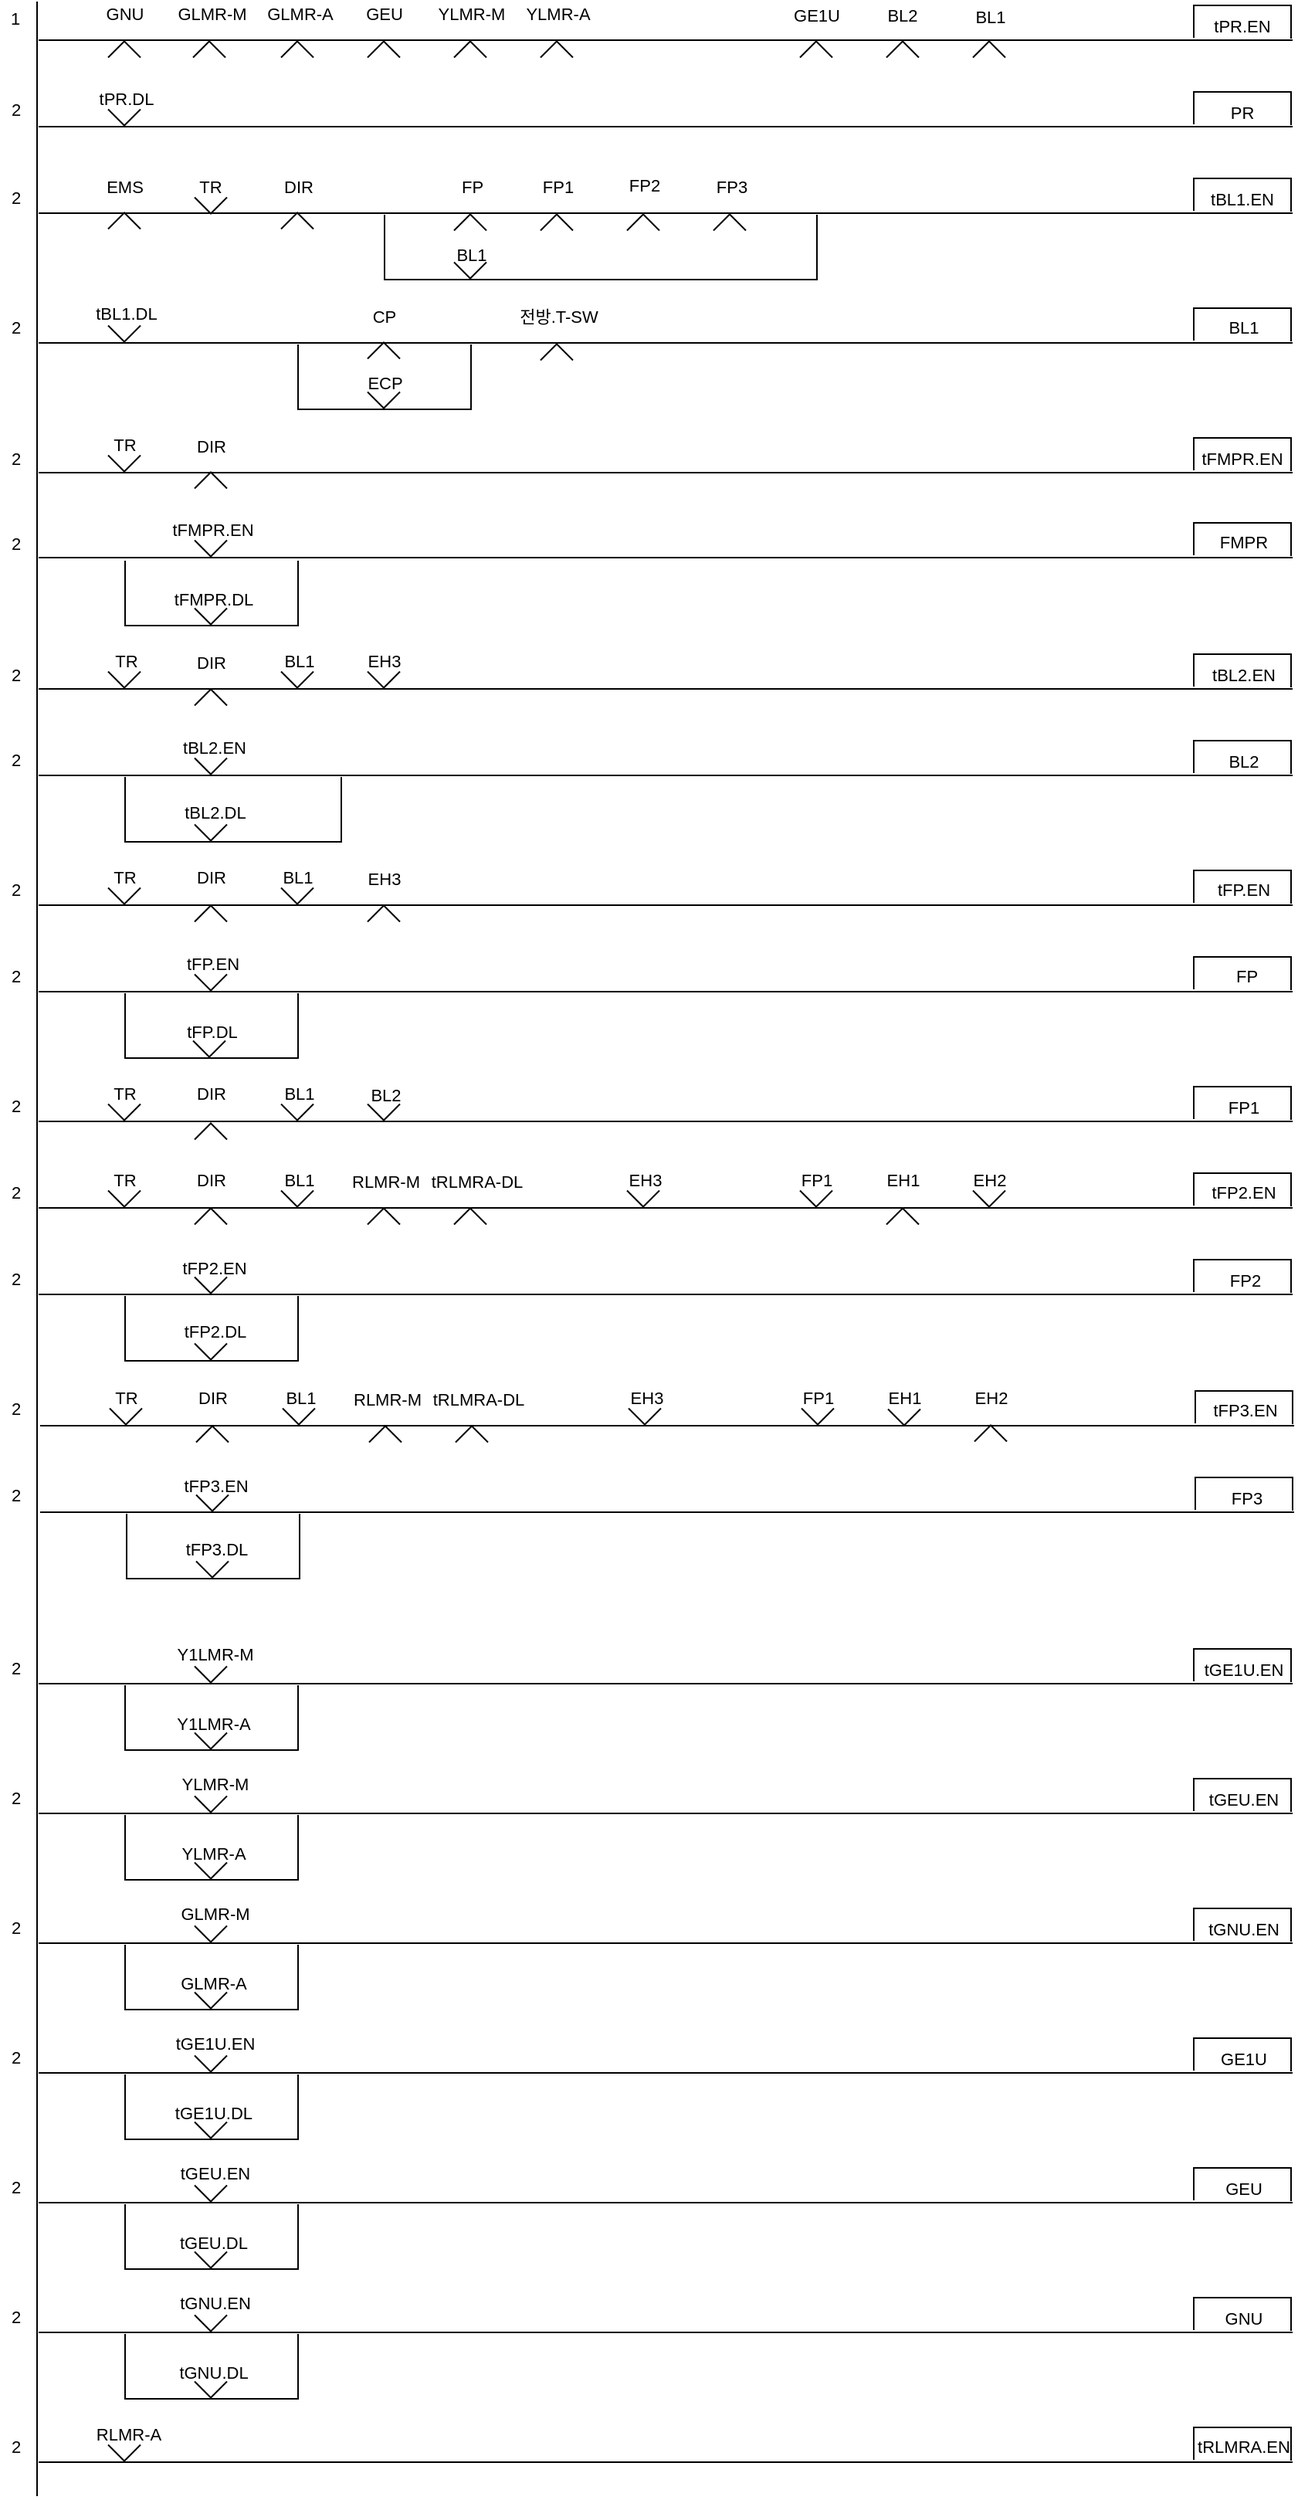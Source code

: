 <mxfile version="20.3.6" type="github" pages="6">
  <diagram id="kgpKYQtTHZ0yAKxKKP6v" name="신호제어로직">
    <mxGraphModel dx="1008" dy="651" grid="1" gridSize="7" guides="1" tooltips="1" connect="1" arrows="1" fold="1" page="1" pageScale="1" pageWidth="850" pageHeight="1100" math="0" shadow="0">
      <root>
        <mxCell id="0" />
        <mxCell id="1" parent="0" />
        <mxCell id="gUSq3eRbtcJCQc7t1ovm-4" value="" style="endArrow=none;html=1;rounded=0;" parent="1" edge="1">
          <mxGeometry width="50" height="50" relative="1" as="geometry">
            <mxPoint x="28" y="83" as="sourcePoint" />
            <mxPoint x="840" y="83" as="targetPoint" />
          </mxGeometry>
        </mxCell>
        <mxCell id="gUSq3eRbtcJCQc7t1ovm-8" value="GNU" style="text;html=1;strokeColor=none;fillColor=none;align=center;verticalAlign=middle;whiteSpace=wrap;rounded=0;fontFamily=Helvetica;fontSize=11;fontColor=default;" parent="1" vertex="1">
          <mxGeometry x="64" y="59" width="40" height="14" as="geometry" />
        </mxCell>
        <mxCell id="8xq6pTCcTXYKqQCNeDjy-1" value="" style="endArrow=none;html=1;rounded=0;" parent="1" edge="1">
          <mxGeometry width="50" height="50" relative="1" as="geometry">
            <mxPoint x="27" y="1673" as="sourcePoint" />
            <mxPoint x="27" y="58" as="targetPoint" />
          </mxGeometry>
        </mxCell>
        <mxCell id="8xq6pTCcTXYKqQCNeDjy-6" value="GLMR-M" style="text;html=1;strokeColor=none;fillColor=none;align=center;verticalAlign=middle;whiteSpace=wrap;rounded=0;fontFamily=Helvetica;fontSize=11;fontColor=default;" parent="1" vertex="1">
          <mxGeometry x="117" y="59" width="47" height="14" as="geometry" />
        </mxCell>
        <mxCell id="8xq6pTCcTXYKqQCNeDjy-15" value="GLMR-A" style="text;html=1;strokeColor=none;fillColor=none;align=center;verticalAlign=middle;whiteSpace=wrap;rounded=0;fontFamily=Helvetica;fontSize=11;fontColor=default;" parent="1" vertex="1">
          <mxGeometry x="174" y="59" width="47" height="14" as="geometry" />
        </mxCell>
        <mxCell id="8xq6pTCcTXYKqQCNeDjy-16" value="GEU" style="text;html=1;strokeColor=none;fillColor=none;align=center;verticalAlign=middle;whiteSpace=wrap;rounded=0;fontFamily=Helvetica;fontSize=11;fontColor=default;" parent="1" vertex="1">
          <mxGeometry x="232" y="59" width="40" height="14" as="geometry" />
        </mxCell>
        <mxCell id="8xq6pTCcTXYKqQCNeDjy-17" value="YLMR-M" style="text;html=1;strokeColor=none;fillColor=none;align=center;verticalAlign=middle;whiteSpace=wrap;rounded=0;fontFamily=Helvetica;fontSize=11;fontColor=default;" parent="1" vertex="1">
          <mxGeometry x="285" y="59" width="47" height="14" as="geometry" />
        </mxCell>
        <mxCell id="8xq6pTCcTXYKqQCNeDjy-18" value="YLMR-A" style="text;html=1;strokeColor=none;fillColor=none;align=center;verticalAlign=middle;whiteSpace=wrap;rounded=0;fontFamily=Helvetica;fontSize=11;fontColor=default;" parent="1" vertex="1">
          <mxGeometry x="341" y="58" width="47" height="15" as="geometry" />
        </mxCell>
        <mxCell id="8xq6pTCcTXYKqQCNeDjy-19" value="GE1U" style="text;html=1;strokeColor=none;fillColor=none;align=center;verticalAlign=middle;whiteSpace=wrap;rounded=0;fontFamily=Helvetica;fontSize=11;fontColor=default;" parent="1" vertex="1">
          <mxGeometry x="512" y="60" width="40" height="14" as="geometry" />
        </mxCell>
        <mxCell id="8xq6pTCcTXYKqQCNeDjy-20" value="BL2" style="text;html=1;strokeColor=none;fillColor=none;align=center;verticalAlign=middle;whiteSpace=wrap;rounded=0;fontFamily=Helvetica;fontSize=11;fontColor=default;" parent="1" vertex="1">
          <mxGeometry x="564" y="60" width="47" height="14" as="geometry" />
        </mxCell>
        <mxCell id="8xq6pTCcTXYKqQCNeDjy-21" value="BL1" style="text;html=1;strokeColor=none;fillColor=none;align=center;verticalAlign=middle;whiteSpace=wrap;rounded=0;fontFamily=Helvetica;fontSize=11;fontColor=default;" parent="1" vertex="1">
          <mxGeometry x="621" y="60" width="47" height="15" as="geometry" />
        </mxCell>
        <mxCell id="8xq6pTCcTXYKqQCNeDjy-23" value="tPR.EN" style="text;html=1;strokeColor=none;fillColor=none;align=center;verticalAlign=middle;whiteSpace=wrap;rounded=0;fontFamily=Helvetica;fontSize=11;fontColor=default;" parent="1" vertex="1">
          <mxGeometry x="784" y="67" width="47" height="14" as="geometry" />
        </mxCell>
        <mxCell id="8xq6pTCcTXYKqQCNeDjy-25" value="tPR.DL" style="text;html=1;strokeColor=none;fillColor=none;align=center;verticalAlign=middle;whiteSpace=wrap;rounded=0;fontFamily=Helvetica;fontSize=11;fontColor=default;" parent="1" vertex="1">
          <mxGeometry x="65" y="115" width="40" height="11" as="geometry" />
        </mxCell>
        <mxCell id="8xq6pTCcTXYKqQCNeDjy-44" value="PR" style="text;html=1;strokeColor=none;fillColor=none;align=center;verticalAlign=middle;whiteSpace=wrap;rounded=0;fontFamily=Helvetica;fontSize=11;fontColor=default;" parent="1" vertex="1">
          <mxGeometry x="784" y="123" width="47" height="13" as="geometry" />
        </mxCell>
        <mxCell id="8xq6pTCcTXYKqQCNeDjy-47" value="EMS" style="text;html=1;strokeColor=none;fillColor=none;align=center;verticalAlign=middle;whiteSpace=wrap;rounded=0;fontFamily=Helvetica;fontSize=11;fontColor=default;" parent="1" vertex="1">
          <mxGeometry x="64" y="171" width="40" height="13" as="geometry" />
        </mxCell>
        <mxCell id="8xq6pTCcTXYKqQCNeDjy-50" value="TR" style="text;html=1;strokeColor=none;fillColor=none;align=center;verticalAlign=middle;whiteSpace=wrap;rounded=0;fontFamily=Helvetica;fontSize=11;fontColor=default;" parent="1" vertex="1">
          <mxGeometry x="116" y="171" width="47" height="13" as="geometry" />
        </mxCell>
        <mxCell id="8xq6pTCcTXYKqQCNeDjy-59" value="DIR" style="text;html=1;strokeColor=none;fillColor=none;align=center;verticalAlign=middle;whiteSpace=wrap;rounded=0;fontFamily=Helvetica;fontSize=11;fontColor=default;" parent="1" vertex="1">
          <mxGeometry x="173" y="171" width="47" height="13" as="geometry" />
        </mxCell>
        <mxCell id="8xq6pTCcTXYKqQCNeDjy-60" value="FP" style="text;html=1;strokeColor=none;fillColor=none;align=center;verticalAlign=middle;whiteSpace=wrap;rounded=0;fontFamily=Helvetica;fontSize=11;fontColor=default;" parent="1" vertex="1">
          <mxGeometry x="289" y="171" width="40" height="13" as="geometry" />
        </mxCell>
        <mxCell id="8xq6pTCcTXYKqQCNeDjy-61" value="FP1" style="text;html=1;strokeColor=none;fillColor=none;align=center;verticalAlign=middle;whiteSpace=wrap;rounded=0;fontFamily=Helvetica;fontSize=11;fontColor=default;" parent="1" vertex="1">
          <mxGeometry x="341" y="171" width="47" height="13" as="geometry" />
        </mxCell>
        <mxCell id="8xq6pTCcTXYKqQCNeDjy-62" value="FP2" style="text;html=1;strokeColor=none;fillColor=none;align=center;verticalAlign=middle;whiteSpace=wrap;rounded=0;fontFamily=Helvetica;fontSize=11;fontColor=default;" parent="1" vertex="1">
          <mxGeometry x="397" y="170" width="47" height="14" as="geometry" />
        </mxCell>
        <mxCell id="8xq6pTCcTXYKqQCNeDjy-63" value="FP3" style="text;html=1;strokeColor=none;fillColor=none;align=center;verticalAlign=middle;whiteSpace=wrap;rounded=0;fontFamily=Helvetica;fontSize=11;fontColor=default;" parent="1" vertex="1">
          <mxGeometry x="457" y="171" width="40" height="13" as="geometry" />
        </mxCell>
        <mxCell id="8xq6pTCcTXYKqQCNeDjy-66" value="tBL1.EN" style="text;html=1;strokeColor=none;fillColor=none;align=center;verticalAlign=middle;whiteSpace=wrap;rounded=0;fontFamily=Helvetica;fontSize=11;fontColor=default;" parent="1" vertex="1">
          <mxGeometry x="784" y="180" width="47" height="12" as="geometry" />
        </mxCell>
        <mxCell id="8xq6pTCcTXYKqQCNeDjy-67" value="" style="endArrow=none;html=1;rounded=0;" parent="1" edge="1">
          <mxGeometry width="50" height="50" relative="1" as="geometry">
            <mxPoint x="252" y="196" as="sourcePoint" />
            <mxPoint x="532" y="196" as="targetPoint" />
            <Array as="points">
              <mxPoint x="252" y="238" />
              <mxPoint x="532" y="238" />
            </Array>
          </mxGeometry>
        </mxCell>
        <mxCell id="8xq6pTCcTXYKqQCNeDjy-69" value="BL1" style="text;html=1;strokeColor=none;fillColor=none;align=center;verticalAlign=middle;whiteSpace=wrap;rounded=0;fontFamily=Helvetica;fontSize=11;fontColor=default;" parent="1" vertex="1">
          <mxGeometry x="285" y="214" width="47" height="16" as="geometry" />
        </mxCell>
        <mxCell id="8xq6pTCcTXYKqQCNeDjy-71" value="tBL1.DL" style="text;html=1;strokeColor=none;fillColor=none;align=center;verticalAlign=middle;whiteSpace=wrap;rounded=0;fontFamily=Helvetica;fontSize=11;fontColor=default;" parent="1" vertex="1">
          <mxGeometry x="65" y="251" width="40" height="17" as="geometry" />
        </mxCell>
        <mxCell id="8xq6pTCcTXYKqQCNeDjy-82" value="CP" style="text;html=1;strokeColor=none;fillColor=none;align=center;verticalAlign=middle;whiteSpace=wrap;rounded=0;fontFamily=Helvetica;fontSize=11;fontColor=default;" parent="1" vertex="1">
          <mxGeometry x="232" y="255" width="40" height="14" as="geometry" />
        </mxCell>
        <mxCell id="8xq6pTCcTXYKqQCNeDjy-84" value="전방.T-SW" style="text;html=1;strokeColor=none;fillColor=none;align=center;verticalAlign=middle;whiteSpace=wrap;rounded=0;fontFamily=Helvetica;fontSize=11;fontColor=default;" parent="1" vertex="1">
          <mxGeometry x="334" y="254" width="62" height="15" as="geometry" />
        </mxCell>
        <mxCell id="8xq6pTCcTXYKqQCNeDjy-86" value="BL1" style="text;html=1;strokeColor=none;fillColor=none;align=center;verticalAlign=middle;whiteSpace=wrap;rounded=0;fontFamily=Helvetica;fontSize=11;fontColor=default;" parent="1" vertex="1">
          <mxGeometry x="785" y="262" width="47" height="13" as="geometry" />
        </mxCell>
        <mxCell id="8xq6pTCcTXYKqQCNeDjy-87" value="" style="endArrow=none;html=1;rounded=0;" parent="1" edge="1">
          <mxGeometry width="50" height="50" relative="1" as="geometry">
            <mxPoint x="196" y="280" as="sourcePoint" />
            <mxPoint x="308" y="280" as="targetPoint" />
            <Array as="points">
              <mxPoint x="196" y="322" />
              <mxPoint x="308" y="322" />
            </Array>
          </mxGeometry>
        </mxCell>
        <mxCell id="8xq6pTCcTXYKqQCNeDjy-89" value="ECP" style="text;html=1;strokeColor=none;fillColor=none;align=center;verticalAlign=middle;whiteSpace=wrap;rounded=0;fontFamily=Helvetica;fontSize=11;fontColor=default;" parent="1" vertex="1">
          <mxGeometry x="229" y="296" width="47" height="18" as="geometry" />
        </mxCell>
        <mxCell id="8xq6pTCcTXYKqQCNeDjy-92" value="TR" style="text;html=1;strokeColor=none;fillColor=none;align=center;verticalAlign=middle;whiteSpace=wrap;rounded=0;fontFamily=Helvetica;fontSize=11;fontColor=default;" parent="1" vertex="1">
          <mxGeometry x="64" y="336" width="40" height="17" as="geometry" />
        </mxCell>
        <mxCell id="8xq6pTCcTXYKqQCNeDjy-97" value="DIR" style="text;html=1;strokeColor=none;fillColor=none;align=center;verticalAlign=middle;whiteSpace=wrap;rounded=0;fontFamily=Helvetica;fontSize=11;fontColor=default;" parent="1" vertex="1">
          <mxGeometry x="120" y="338" width="40" height="16" as="geometry" />
        </mxCell>
        <mxCell id="8xq6pTCcTXYKqQCNeDjy-99" value="tFMPR.EN" style="text;html=1;strokeColor=none;fillColor=none;align=center;verticalAlign=middle;whiteSpace=wrap;rounded=0;fontFamily=Helvetica;fontSize=11;fontColor=default;" parent="1" vertex="1">
          <mxGeometry x="784" y="347" width="47" height="13" as="geometry" />
        </mxCell>
        <mxCell id="8xq6pTCcTXYKqQCNeDjy-106" value="tFMPR.EN" style="text;html=1;strokeColor=none;fillColor=none;align=center;verticalAlign=middle;whiteSpace=wrap;rounded=0;fontFamily=Helvetica;fontSize=11;fontColor=default;" parent="1" vertex="1">
          <mxGeometry x="121" y="392" width="40" height="16" as="geometry" />
        </mxCell>
        <mxCell id="8xq6pTCcTXYKqQCNeDjy-108" value="FMPR" style="text;html=1;strokeColor=none;fillColor=none;align=center;verticalAlign=middle;whiteSpace=wrap;rounded=0;fontFamily=Helvetica;fontSize=11;fontColor=default;" parent="1" vertex="1">
          <mxGeometry x="785" y="401" width="47" height="13" as="geometry" />
        </mxCell>
        <mxCell id="8xq6pTCcTXYKqQCNeDjy-109" value="" style="endArrow=none;html=1;rounded=0;" parent="1" edge="1">
          <mxGeometry width="50" height="50" relative="1" as="geometry">
            <mxPoint x="84" y="420" as="sourcePoint" />
            <mxPoint x="196" y="420" as="targetPoint" />
            <Array as="points">
              <mxPoint x="84" y="462" />
              <mxPoint x="196" y="462" />
            </Array>
          </mxGeometry>
        </mxCell>
        <mxCell id="8xq6pTCcTXYKqQCNeDjy-110" value="tFMPR.DL" style="text;html=1;strokeColor=none;fillColor=none;align=center;verticalAlign=middle;whiteSpace=wrap;rounded=0;fontFamily=Helvetica;fontSize=11;fontColor=default;" parent="1" vertex="1">
          <mxGeometry x="118" y="436" width="47" height="17" as="geometry" />
        </mxCell>
        <mxCell id="8xq6pTCcTXYKqQCNeDjy-114" value="TR" style="text;html=1;strokeColor=none;fillColor=none;align=center;verticalAlign=middle;whiteSpace=wrap;rounded=0;fontFamily=Helvetica;fontSize=11;fontColor=default;" parent="1" vertex="1">
          <mxGeometry x="65" y="476" width="40" height="17" as="geometry" />
        </mxCell>
        <mxCell id="8xq6pTCcTXYKqQCNeDjy-118" value="DIR" style="text;html=1;strokeColor=none;fillColor=none;align=center;verticalAlign=middle;whiteSpace=wrap;rounded=0;fontFamily=Helvetica;fontSize=11;fontColor=default;" parent="1" vertex="1">
          <mxGeometry x="120" y="478" width="40" height="16" as="geometry" />
        </mxCell>
        <mxCell id="8xq6pTCcTXYKqQCNeDjy-119" value="tBL2.EN" style="text;html=1;strokeColor=none;fillColor=none;align=center;verticalAlign=middle;whiteSpace=wrap;rounded=0;fontFamily=Helvetica;fontSize=11;fontColor=default;" parent="1" vertex="1">
          <mxGeometry x="785" y="487" width="47" height="13" as="geometry" />
        </mxCell>
        <mxCell id="8xq6pTCcTXYKqQCNeDjy-122" value="tBL2.EN" style="text;html=1;strokeColor=none;fillColor=none;align=center;verticalAlign=middle;whiteSpace=wrap;rounded=0;fontFamily=Helvetica;fontSize=11;fontColor=default;" parent="1" vertex="1">
          <mxGeometry x="122" y="533" width="40" height="16" as="geometry" />
        </mxCell>
        <mxCell id="8xq6pTCcTXYKqQCNeDjy-123" value="BL2" style="text;html=1;strokeColor=none;fillColor=none;align=center;verticalAlign=middle;whiteSpace=wrap;rounded=0;fontFamily=Helvetica;fontSize=11;fontColor=default;" parent="1" vertex="1">
          <mxGeometry x="785" y="543" width="47" height="13" as="geometry" />
        </mxCell>
        <mxCell id="8xq6pTCcTXYKqQCNeDjy-124" value="" style="endArrow=none;html=1;rounded=0;" parent="1" edge="1">
          <mxGeometry width="50" height="50" relative="1" as="geometry">
            <mxPoint x="84" y="560" as="sourcePoint" />
            <mxPoint x="224" y="560" as="targetPoint" />
            <Array as="points">
              <mxPoint x="84" y="602" />
              <mxPoint x="224" y="602" />
            </Array>
          </mxGeometry>
        </mxCell>
        <mxCell id="8xq6pTCcTXYKqQCNeDjy-125" value="tBL2.DL" style="text;html=1;strokeColor=none;fillColor=none;align=center;verticalAlign=middle;whiteSpace=wrap;rounded=0;fontFamily=Helvetica;fontSize=11;fontColor=default;" parent="1" vertex="1">
          <mxGeometry x="119" y="574" width="47" height="18" as="geometry" />
        </mxCell>
        <mxCell id="8xq6pTCcTXYKqQCNeDjy-128" value="BL1" style="text;html=1;strokeColor=none;fillColor=none;align=center;verticalAlign=middle;whiteSpace=wrap;rounded=0;fontFamily=Helvetica;fontSize=11;fontColor=default;" parent="1" vertex="1">
          <mxGeometry x="177" y="476" width="40" height="18" as="geometry" />
        </mxCell>
        <mxCell id="8xq6pTCcTXYKqQCNeDjy-130" value="EH3" style="text;html=1;strokeColor=none;fillColor=none;align=center;verticalAlign=middle;whiteSpace=wrap;rounded=0;fontFamily=Helvetica;fontSize=11;fontColor=default;" parent="1" vertex="1">
          <mxGeometry x="232" y="476" width="40" height="17" as="geometry" />
        </mxCell>
        <mxCell id="8xq6pTCcTXYKqQCNeDjy-133" value="TR" style="text;html=1;strokeColor=none;fillColor=none;align=center;verticalAlign=middle;whiteSpace=wrap;rounded=0;fontFamily=Helvetica;fontSize=11;fontColor=default;" parent="1" vertex="1">
          <mxGeometry x="64" y="619" width="40" height="11" as="geometry" />
        </mxCell>
        <mxCell id="8xq6pTCcTXYKqQCNeDjy-137" value="DIR" style="text;html=1;strokeColor=none;fillColor=none;align=center;verticalAlign=middle;whiteSpace=wrap;rounded=0;fontFamily=Helvetica;fontSize=11;fontColor=default;" parent="1" vertex="1">
          <mxGeometry x="120" y="620" width="40" height="10" as="geometry" />
        </mxCell>
        <mxCell id="8xq6pTCcTXYKqQCNeDjy-138" value="tFP.EN" style="text;html=1;strokeColor=none;fillColor=none;align=center;verticalAlign=middle;whiteSpace=wrap;rounded=0;fontFamily=Helvetica;fontSize=11;fontColor=default;" parent="1" vertex="1">
          <mxGeometry x="785" y="626" width="47" height="14" as="geometry" />
        </mxCell>
        <mxCell id="8xq6pTCcTXYKqQCNeDjy-141" value="tFP.EN" style="text;html=1;strokeColor=none;fillColor=none;align=center;verticalAlign=middle;whiteSpace=wrap;rounded=0;fontFamily=Helvetica;fontSize=11;fontColor=default;" parent="1" vertex="1">
          <mxGeometry x="121" y="676" width="40" height="9" as="geometry" />
        </mxCell>
        <mxCell id="8xq6pTCcTXYKqQCNeDjy-142" value="FP" style="text;html=1;strokeColor=none;fillColor=none;align=center;verticalAlign=middle;whiteSpace=wrap;rounded=0;fontFamily=Helvetica;fontSize=11;fontColor=default;" parent="1" vertex="1">
          <mxGeometry x="787" y="682" width="47" height="13" as="geometry" />
        </mxCell>
        <mxCell id="8xq6pTCcTXYKqQCNeDjy-143" value="" style="endArrow=none;html=1;rounded=0;" parent="1" edge="1">
          <mxGeometry width="50" height="50" relative="1" as="geometry">
            <mxPoint x="84" y="700" as="sourcePoint" />
            <mxPoint x="196" y="700" as="targetPoint" />
            <Array as="points">
              <mxPoint x="84" y="742" />
              <mxPoint x="196" y="742" />
            </Array>
          </mxGeometry>
        </mxCell>
        <mxCell id="8xq6pTCcTXYKqQCNeDjy-144" value="tFP.DL" style="text;html=1;strokeColor=none;fillColor=none;align=center;verticalAlign=middle;whiteSpace=wrap;rounded=0;fontFamily=Helvetica;fontSize=11;fontColor=default;" parent="1" vertex="1">
          <mxGeometry x="117" y="718" width="47" height="13" as="geometry" />
        </mxCell>
        <mxCell id="8xq6pTCcTXYKqQCNeDjy-147" value="BL1" style="text;html=1;strokeColor=none;fillColor=none;align=center;verticalAlign=middle;whiteSpace=wrap;rounded=0;fontFamily=Helvetica;fontSize=11;fontColor=default;" parent="1" vertex="1">
          <mxGeometry x="176" y="619" width="40" height="12" as="geometry" />
        </mxCell>
        <mxCell id="8xq6pTCcTXYKqQCNeDjy-149" value="EH3" style="text;html=1;strokeColor=none;fillColor=none;align=center;verticalAlign=middle;whiteSpace=wrap;rounded=0;fontFamily=Helvetica;fontSize=11;fontColor=default;" parent="1" vertex="1">
          <mxGeometry x="232" y="620" width="40" height="11" as="geometry" />
        </mxCell>
        <mxCell id="8xq6pTCcTXYKqQCNeDjy-152" value="TR" style="text;html=1;strokeColor=none;fillColor=none;align=center;verticalAlign=middle;whiteSpace=wrap;rounded=0;fontFamily=Helvetica;fontSize=11;fontColor=default;" parent="1" vertex="1">
          <mxGeometry x="64" y="760" width="40" height="10" as="geometry" />
        </mxCell>
        <mxCell id="8xq6pTCcTXYKqQCNeDjy-155" value="DIR" style="text;html=1;strokeColor=none;fillColor=none;align=center;verticalAlign=middle;whiteSpace=wrap;rounded=0;fontFamily=Helvetica;fontSize=11;fontColor=default;" parent="1" vertex="1">
          <mxGeometry x="120" y="760" width="40" height="9" as="geometry" />
        </mxCell>
        <mxCell id="8xq6pTCcTXYKqQCNeDjy-156" value="FP1" style="text;html=1;strokeColor=none;fillColor=none;align=center;verticalAlign=middle;whiteSpace=wrap;rounded=0;fontFamily=Helvetica;fontSize=11;fontColor=default;" parent="1" vertex="1">
          <mxGeometry x="785" y="767" width="47" height="13" as="geometry" />
        </mxCell>
        <mxCell id="8xq6pTCcTXYKqQCNeDjy-157" value="BL1" style="text;html=1;strokeColor=none;fillColor=none;align=center;verticalAlign=middle;whiteSpace=wrap;rounded=0;fontFamily=Helvetica;fontSize=11;fontColor=default;" parent="1" vertex="1">
          <mxGeometry x="177" y="759" width="40" height="11" as="geometry" />
        </mxCell>
        <mxCell id="8xq6pTCcTXYKqQCNeDjy-159" value="BL2" style="text;html=1;strokeColor=none;fillColor=none;align=center;verticalAlign=middle;whiteSpace=wrap;rounded=0;fontFamily=Helvetica;fontSize=11;fontColor=default;" parent="1" vertex="1">
          <mxGeometry x="233" y="761" width="40" height="10" as="geometry" />
        </mxCell>
        <mxCell id="8xq6pTCcTXYKqQCNeDjy-163" value="TR" style="text;html=1;strokeColor=none;fillColor=none;align=center;verticalAlign=middle;whiteSpace=wrap;rounded=0;fontFamily=Helvetica;fontSize=11;fontColor=default;" parent="1" vertex="1">
          <mxGeometry x="64" y="816" width="40" height="9" as="geometry" />
        </mxCell>
        <mxCell id="8xq6pTCcTXYKqQCNeDjy-167" value="DIR" style="text;html=1;strokeColor=none;fillColor=none;align=center;verticalAlign=middle;whiteSpace=wrap;rounded=0;fontFamily=Helvetica;fontSize=11;fontColor=default;" parent="1" vertex="1">
          <mxGeometry x="120" y="817" width="40" height="8" as="geometry" />
        </mxCell>
        <mxCell id="8xq6pTCcTXYKqQCNeDjy-168" value="tFP2.EN" style="text;html=1;strokeColor=none;fillColor=none;align=center;verticalAlign=middle;whiteSpace=wrap;rounded=0;fontFamily=Helvetica;fontSize=11;fontColor=default;" parent="1" vertex="1">
          <mxGeometry x="785" y="823" width="47" height="12" as="geometry" />
        </mxCell>
        <mxCell id="8xq6pTCcTXYKqQCNeDjy-171" value="tFP2.EN" style="text;html=1;strokeColor=none;fillColor=none;align=center;verticalAlign=middle;whiteSpace=wrap;rounded=0;fontFamily=Helvetica;fontSize=11;fontColor=default;" parent="1" vertex="1">
          <mxGeometry x="122" y="873" width="40" height="9" as="geometry" />
        </mxCell>
        <mxCell id="8xq6pTCcTXYKqQCNeDjy-172" value="FP2" style="text;html=1;strokeColor=none;fillColor=none;align=center;verticalAlign=middle;whiteSpace=wrap;rounded=0;fontFamily=Helvetica;fontSize=11;fontColor=default;" parent="1" vertex="1">
          <mxGeometry x="786" y="879" width="47" height="13" as="geometry" />
        </mxCell>
        <mxCell id="8xq6pTCcTXYKqQCNeDjy-173" value="" style="endArrow=none;html=1;rounded=0;" parent="1" edge="1">
          <mxGeometry width="50" height="50" relative="1" as="geometry">
            <mxPoint x="84" y="896" as="sourcePoint" />
            <mxPoint x="196" y="896" as="targetPoint" />
            <Array as="points">
              <mxPoint x="84" y="938" />
              <mxPoint x="196" y="938" />
            </Array>
          </mxGeometry>
        </mxCell>
        <mxCell id="8xq6pTCcTXYKqQCNeDjy-174" value="tFP2.DL" style="text;html=1;strokeColor=none;fillColor=none;align=center;verticalAlign=middle;whiteSpace=wrap;rounded=0;fontFamily=Helvetica;fontSize=11;fontColor=default;" parent="1" vertex="1">
          <mxGeometry x="119" y="915" width="47" height="8" as="geometry" />
        </mxCell>
        <mxCell id="8xq6pTCcTXYKqQCNeDjy-176" value="BL1" style="text;html=1;strokeColor=none;fillColor=none;align=center;verticalAlign=middle;whiteSpace=wrap;rounded=0;fontFamily=Helvetica;fontSize=11;fontColor=default;" parent="1" vertex="1">
          <mxGeometry x="177" y="816" width="40" height="10" as="geometry" />
        </mxCell>
        <mxCell id="8xq6pTCcTXYKqQCNeDjy-178" value="RLMR-M" style="text;html=1;strokeColor=none;fillColor=none;align=center;verticalAlign=middle;whiteSpace=wrap;rounded=0;fontFamily=Helvetica;fontSize=11;fontColor=default;" parent="1" vertex="1">
          <mxGeometry x="227" y="817" width="52" height="9" as="geometry" />
        </mxCell>
        <mxCell id="8xq6pTCcTXYKqQCNeDjy-180" value="tRLMRA-DL" style="text;html=1;strokeColor=none;fillColor=none;align=center;verticalAlign=middle;whiteSpace=wrap;rounded=0;fontFamily=Helvetica;fontSize=11;fontColor=default;" parent="1" vertex="1">
          <mxGeometry x="278" y="817" width="68" height="9" as="geometry" />
        </mxCell>
        <mxCell id="8xq6pTCcTXYKqQCNeDjy-182" value="EH3" style="text;html=1;strokeColor=none;fillColor=none;align=center;verticalAlign=middle;whiteSpace=wrap;rounded=0;fontFamily=Helvetica;fontSize=11;fontColor=default;" parent="1" vertex="1">
          <mxGeometry x="401" y="816" width="40" height="9" as="geometry" />
        </mxCell>
        <mxCell id="8xq6pTCcTXYKqQCNeDjy-184" value="FP1" style="text;html=1;strokeColor=none;fillColor=none;align=center;verticalAlign=middle;whiteSpace=wrap;rounded=0;fontFamily=Helvetica;fontSize=11;fontColor=default;" parent="1" vertex="1">
          <mxGeometry x="512" y="816" width="40" height="9" as="geometry" />
        </mxCell>
        <mxCell id="8xq6pTCcTXYKqQCNeDjy-186" value="EH2" style="text;html=1;strokeColor=none;fillColor=none;align=center;verticalAlign=middle;whiteSpace=wrap;rounded=0;fontFamily=Helvetica;fontSize=11;fontColor=default;" parent="1" vertex="1">
          <mxGeometry x="624" y="816" width="40" height="9" as="geometry" />
        </mxCell>
        <mxCell id="8xq6pTCcTXYKqQCNeDjy-188" value="EH1" style="text;html=1;strokeColor=none;fillColor=none;align=center;verticalAlign=middle;whiteSpace=wrap;rounded=0;fontFamily=Helvetica;fontSize=11;fontColor=default;" parent="1" vertex="1">
          <mxGeometry x="568" y="817" width="40" height="8" as="geometry" />
        </mxCell>
        <mxCell id="8xq6pTCcTXYKqQCNeDjy-229" value="Y1LMR-M" style="text;html=1;strokeColor=none;fillColor=none;align=center;verticalAlign=middle;whiteSpace=wrap;rounded=0;fontFamily=Helvetica;fontSize=11;fontColor=default;" parent="1" vertex="1">
          <mxGeometry x="116" y="1118" width="53" height="20" as="geometry" />
        </mxCell>
        <mxCell id="8xq6pTCcTXYKqQCNeDjy-230" value="tGE1U.EN" style="text;html=1;strokeColor=none;fillColor=none;align=center;verticalAlign=middle;whiteSpace=wrap;rounded=0;fontFamily=Helvetica;fontSize=11;fontColor=default;" parent="1" vertex="1">
          <mxGeometry x="785" y="1131" width="47" height="13" as="geometry" />
        </mxCell>
        <mxCell id="8xq6pTCcTXYKqQCNeDjy-232" value="Y1LMR-A" style="text;html=1;strokeColor=none;fillColor=none;align=center;verticalAlign=middle;whiteSpace=wrap;rounded=0;fontFamily=Helvetica;fontSize=11;fontColor=default;" parent="1" vertex="1">
          <mxGeometry x="114" y="1163" width="55" height="20" as="geometry" />
        </mxCell>
        <mxCell id="8xq6pTCcTXYKqQCNeDjy-291" value="RLMR-A" style="text;html=1;strokeColor=none;fillColor=none;align=center;verticalAlign=middle;whiteSpace=wrap;rounded=0;fontFamily=Helvetica;fontSize=11;fontColor=default;" parent="1" vertex="1">
          <mxGeometry x="60" y="1625" width="53" height="15" as="geometry" />
        </mxCell>
        <mxCell id="8xq6pTCcTXYKqQCNeDjy-292" value="tRLMRA.EN" style="text;html=1;strokeColor=none;fillColor=none;align=center;verticalAlign=middle;whiteSpace=wrap;rounded=0;fontFamily=Helvetica;fontSize=11;fontColor=default;" parent="1" vertex="1">
          <mxGeometry x="785" y="1635" width="47" height="12" as="geometry" />
        </mxCell>
        <mxCell id="2S8jl9Z_Ewg1g7ZWPY-e-1" value="1" style="text;html=1;strokeColor=none;fillColor=none;align=center;verticalAlign=middle;whiteSpace=wrap;rounded=0;fontFamily=Helvetica;fontSize=11;fontColor=default;" parent="1" vertex="1">
          <mxGeometry x="3" y="59" width="20" height="20" as="geometry" />
        </mxCell>
        <mxCell id="2S8jl9Z_Ewg1g7ZWPY-e-2" value="2" style="text;html=1;strokeColor=none;fillColor=none;align=center;verticalAlign=middle;whiteSpace=wrap;rounded=0;fontFamily=Helvetica;fontSize=11;fontColor=default;" parent="1" vertex="1">
          <mxGeometry x="3" y="120" width="21" height="16" as="geometry" />
        </mxCell>
        <mxCell id="9tDUQpagNM0w-Mi9-wJX-1" value="" style="endArrow=none;html=1;rounded=0;labelBackgroundColor=default;fontFamily=Helvetica;fontSize=11;fontColor=default;startSize=3;endSize=3;sourcePerimeterSpacing=0;strokeColor=default;shape=connector;jumpStyle=none;jumpSize=6;" edge="1" parent="1">
          <mxGeometry width="50" height="50" relative="1" as="geometry">
            <mxPoint x="776" y="81.5" as="sourcePoint" />
            <mxPoint x="839" y="82" as="targetPoint" />
            <Array as="points">
              <mxPoint x="776" y="60.5" />
              <mxPoint x="839" y="60.5" />
            </Array>
          </mxGeometry>
        </mxCell>
        <mxCell id="9tDUQpagNM0w-Mi9-wJX-2" value="" style="endArrow=none;html=1;rounded=0;" edge="1" parent="1">
          <mxGeometry width="50" height="50" relative="1" as="geometry">
            <mxPoint x="28" y="139" as="sourcePoint" />
            <mxPoint x="840" y="139" as="targetPoint" />
          </mxGeometry>
        </mxCell>
        <mxCell id="9tDUQpagNM0w-Mi9-wJX-3" value="" style="endArrow=none;html=1;rounded=0;labelBackgroundColor=default;fontFamily=Helvetica;fontSize=11;fontColor=default;startSize=3;endSize=3;sourcePerimeterSpacing=0;strokeColor=default;shape=connector;jumpStyle=none;jumpSize=6;" edge="1" parent="1">
          <mxGeometry width="50" height="50" relative="1" as="geometry">
            <mxPoint x="776" y="137.5" as="sourcePoint" />
            <mxPoint x="839" y="138" as="targetPoint" />
            <Array as="points">
              <mxPoint x="776" y="116.5" />
              <mxPoint x="839" y="116.5" />
            </Array>
          </mxGeometry>
        </mxCell>
        <mxCell id="EmuSLWI4qOSDbQfkhiJW-1" value="" style="verticalLabelPosition=bottom;html=1;verticalAlign=top;align=center;shape=mxgraph.floorplan.windowBow;strokeWidth=1;fontSize=11;direction=west;" vertex="1" parent="1">
          <mxGeometry x="73" y="83.5" width="21" height="11" as="geometry" />
        </mxCell>
        <mxCell id="EmuSLWI4qOSDbQfkhiJW-2" value="" style="verticalLabelPosition=bottom;html=1;verticalAlign=top;align=center;shape=mxgraph.floorplan.windowBow;strokeWidth=1;fontSize=11;direction=west;" vertex="1" parent="1">
          <mxGeometry x="128" y="83.5" width="21" height="11" as="geometry" />
        </mxCell>
        <mxCell id="EmuSLWI4qOSDbQfkhiJW-3" value="" style="verticalLabelPosition=bottom;html=1;verticalAlign=top;align=center;shape=mxgraph.floorplan.windowBow;strokeWidth=1;fontSize=11;direction=west;" vertex="1" parent="1">
          <mxGeometry x="185" y="83.5" width="21" height="11" as="geometry" />
        </mxCell>
        <mxCell id="EmuSLWI4qOSDbQfkhiJW-4" value="" style="verticalLabelPosition=bottom;html=1;verticalAlign=top;align=center;shape=mxgraph.floorplan.windowBow;strokeWidth=1;fontSize=11;direction=west;" vertex="1" parent="1">
          <mxGeometry x="241" y="83.5" width="21" height="11" as="geometry" />
        </mxCell>
        <mxCell id="EmuSLWI4qOSDbQfkhiJW-5" value="" style="verticalLabelPosition=bottom;html=1;verticalAlign=top;align=center;shape=mxgraph.floorplan.windowBow;strokeWidth=1;fontSize=11;direction=west;" vertex="1" parent="1">
          <mxGeometry x="297" y="83.5" width="21" height="11" as="geometry" />
        </mxCell>
        <mxCell id="EmuSLWI4qOSDbQfkhiJW-6" value="" style="verticalLabelPosition=bottom;html=1;verticalAlign=top;align=center;shape=mxgraph.floorplan.windowBow;strokeWidth=1;fontSize=11;direction=west;" vertex="1" parent="1">
          <mxGeometry x="353" y="83.5" width="21" height="11" as="geometry" />
        </mxCell>
        <mxCell id="EmuSLWI4qOSDbQfkhiJW-7" value="" style="verticalLabelPosition=bottom;html=1;verticalAlign=top;align=center;shape=mxgraph.floorplan.windowBow;strokeWidth=1;fontSize=11;direction=west;" vertex="1" parent="1">
          <mxGeometry x="521" y="83.5" width="21" height="11" as="geometry" />
        </mxCell>
        <mxCell id="EmuSLWI4qOSDbQfkhiJW-8" value="" style="verticalLabelPosition=bottom;html=1;verticalAlign=top;align=center;shape=mxgraph.floorplan.windowBow;strokeWidth=1;fontSize=11;direction=west;" vertex="1" parent="1">
          <mxGeometry x="577" y="83.5" width="21" height="11" as="geometry" />
        </mxCell>
        <mxCell id="EmuSLWI4qOSDbQfkhiJW-9" value="" style="verticalLabelPosition=bottom;html=1;verticalAlign=top;align=center;shape=mxgraph.floorplan.windowBow;strokeWidth=1;fontSize=11;direction=west;" vertex="1" parent="1">
          <mxGeometry x="633" y="83.5" width="21" height="11" as="geometry" />
        </mxCell>
        <mxCell id="EmuSLWI4qOSDbQfkhiJW-10" value="" style="verticalLabelPosition=bottom;html=1;verticalAlign=top;align=center;shape=mxgraph.floorplan.windowBow;strokeWidth=1;fontSize=11;direction=east;" vertex="1" parent="1">
          <mxGeometry x="73" y="127.5" width="21" height="11" as="geometry" />
        </mxCell>
        <mxCell id="EmuSLWI4qOSDbQfkhiJW-11" value="" style="endArrow=none;html=1;rounded=0;" edge="1" parent="1">
          <mxGeometry width="50" height="50" relative="1" as="geometry">
            <mxPoint x="28" y="195" as="sourcePoint" />
            <mxPoint x="840" y="195" as="targetPoint" />
          </mxGeometry>
        </mxCell>
        <mxCell id="EmuSLWI4qOSDbQfkhiJW-12" value="" style="endArrow=none;html=1;rounded=0;labelBackgroundColor=default;fontFamily=Helvetica;fontSize=11;fontColor=default;startSize=3;endSize=3;sourcePerimeterSpacing=0;strokeColor=default;shape=connector;jumpStyle=none;jumpSize=6;" edge="1" parent="1">
          <mxGeometry width="50" height="50" relative="1" as="geometry">
            <mxPoint x="776.0" y="193.5" as="sourcePoint" />
            <mxPoint x="839.0" y="194" as="targetPoint" />
            <Array as="points">
              <mxPoint x="776" y="172.5" />
              <mxPoint x="839" y="172.5" />
            </Array>
          </mxGeometry>
        </mxCell>
        <mxCell id="EmuSLWI4qOSDbQfkhiJW-13" value="" style="verticalLabelPosition=bottom;html=1;verticalAlign=top;align=center;shape=mxgraph.floorplan.windowBow;strokeWidth=1;fontSize=11;direction=west;" vertex="1" parent="1">
          <mxGeometry x="73" y="194.5" width="21" height="11" as="geometry" />
        </mxCell>
        <mxCell id="EmuSLWI4qOSDbQfkhiJW-14" value="" style="verticalLabelPosition=bottom;html=1;verticalAlign=top;align=center;shape=mxgraph.floorplan.windowBow;strokeWidth=1;fontSize=11;direction=east;" vertex="1" parent="1">
          <mxGeometry x="129" y="184.5" width="21" height="11" as="geometry" />
        </mxCell>
        <mxCell id="EmuSLWI4qOSDbQfkhiJW-15" value="" style="verticalLabelPosition=bottom;html=1;verticalAlign=top;align=center;shape=mxgraph.floorplan.windowBow;strokeWidth=1;fontSize=11;direction=west;" vertex="1" parent="1">
          <mxGeometry x="185" y="194.5" width="21" height="11" as="geometry" />
        </mxCell>
        <mxCell id="EmuSLWI4qOSDbQfkhiJW-16" value="" style="verticalLabelPosition=bottom;html=1;verticalAlign=top;align=center;shape=mxgraph.floorplan.windowBow;strokeWidth=1;fontSize=11;direction=west;" vertex="1" parent="1">
          <mxGeometry x="297" y="195.5" width="21" height="11" as="geometry" />
        </mxCell>
        <mxCell id="EmuSLWI4qOSDbQfkhiJW-17" value="" style="verticalLabelPosition=bottom;html=1;verticalAlign=top;align=center;shape=mxgraph.floorplan.windowBow;strokeWidth=1;fontSize=11;direction=west;" vertex="1" parent="1">
          <mxGeometry x="353" y="195.5" width="21" height="11" as="geometry" />
        </mxCell>
        <mxCell id="EmuSLWI4qOSDbQfkhiJW-18" value="" style="verticalLabelPosition=bottom;html=1;verticalAlign=top;align=center;shape=mxgraph.floorplan.windowBow;strokeWidth=1;fontSize=11;direction=west;" vertex="1" parent="1">
          <mxGeometry x="409" y="195.5" width="21" height="11" as="geometry" />
        </mxCell>
        <mxCell id="EmuSLWI4qOSDbQfkhiJW-19" value="" style="verticalLabelPosition=bottom;html=1;verticalAlign=top;align=center;shape=mxgraph.floorplan.windowBow;strokeWidth=1;fontSize=11;direction=west;" vertex="1" parent="1">
          <mxGeometry x="465" y="195.5" width="21" height="11" as="geometry" />
        </mxCell>
        <mxCell id="EmuSLWI4qOSDbQfkhiJW-21" value="" style="verticalLabelPosition=bottom;html=1;verticalAlign=top;align=center;shape=mxgraph.floorplan.windowBow;strokeWidth=1;fontSize=11;direction=east;" vertex="1" parent="1">
          <mxGeometry x="297" y="226.5" width="21" height="11" as="geometry" />
        </mxCell>
        <mxCell id="EmuSLWI4qOSDbQfkhiJW-22" value="" style="endArrow=none;html=1;rounded=0;" edge="1" parent="1">
          <mxGeometry width="50" height="50" relative="1" as="geometry">
            <mxPoint x="28" y="279" as="sourcePoint" />
            <mxPoint x="840" y="279" as="targetPoint" />
          </mxGeometry>
        </mxCell>
        <mxCell id="EmuSLWI4qOSDbQfkhiJW-23" value="" style="endArrow=none;html=1;rounded=0;labelBackgroundColor=default;fontFamily=Helvetica;fontSize=11;fontColor=default;startSize=3;endSize=3;sourcePerimeterSpacing=0;strokeColor=default;shape=connector;jumpStyle=none;jumpSize=6;" edge="1" parent="1">
          <mxGeometry width="50" height="50" relative="1" as="geometry">
            <mxPoint x="776.0" y="277.5" as="sourcePoint" />
            <mxPoint x="839.0" y="278" as="targetPoint" />
            <Array as="points">
              <mxPoint x="776" y="256.5" />
              <mxPoint x="839" y="256.5" />
            </Array>
          </mxGeometry>
        </mxCell>
        <mxCell id="EmuSLWI4qOSDbQfkhiJW-24" value="" style="verticalLabelPosition=bottom;html=1;verticalAlign=top;align=center;shape=mxgraph.floorplan.windowBow;strokeWidth=1;fontSize=11;direction=east;" vertex="1" parent="1">
          <mxGeometry x="73" y="267.5" width="21" height="11" as="geometry" />
        </mxCell>
        <mxCell id="EmuSLWI4qOSDbQfkhiJW-25" value="" style="verticalLabelPosition=bottom;html=1;verticalAlign=top;align=center;shape=mxgraph.floorplan.windowBow;strokeWidth=1;fontSize=11;direction=west;" vertex="1" parent="1">
          <mxGeometry x="241" y="278.5" width="21" height="11" as="geometry" />
        </mxCell>
        <mxCell id="EmuSLWI4qOSDbQfkhiJW-26" value="" style="verticalLabelPosition=bottom;html=1;verticalAlign=top;align=center;shape=mxgraph.floorplan.windowBow;strokeWidth=1;fontSize=11;direction=east;" vertex="1" parent="1">
          <mxGeometry x="241" y="310.5" width="21" height="11" as="geometry" />
        </mxCell>
        <mxCell id="EmuSLWI4qOSDbQfkhiJW-27" value="" style="verticalLabelPosition=bottom;html=1;verticalAlign=top;align=center;shape=mxgraph.floorplan.windowBow;strokeWidth=1;fontSize=11;direction=west;" vertex="1" parent="1">
          <mxGeometry x="353" y="279.5" width="21" height="11" as="geometry" />
        </mxCell>
        <mxCell id="EmuSLWI4qOSDbQfkhiJW-28" value="" style="endArrow=none;html=1;rounded=0;" edge="1" parent="1">
          <mxGeometry width="50" height="50" relative="1" as="geometry">
            <mxPoint x="28" y="363.0" as="sourcePoint" />
            <mxPoint x="840" y="363.0" as="targetPoint" />
          </mxGeometry>
        </mxCell>
        <mxCell id="EmuSLWI4qOSDbQfkhiJW-29" value="" style="endArrow=none;html=1;rounded=0;labelBackgroundColor=default;fontFamily=Helvetica;fontSize=11;fontColor=default;startSize=3;endSize=3;sourcePerimeterSpacing=0;strokeColor=default;shape=connector;jumpStyle=none;jumpSize=6;" edge="1" parent="1">
          <mxGeometry width="50" height="50" relative="1" as="geometry">
            <mxPoint x="776.0" y="361.5" as="sourcePoint" />
            <mxPoint x="839.0" y="362.0" as="targetPoint" />
            <Array as="points">
              <mxPoint x="776" y="340.5" />
              <mxPoint x="839" y="340.5" />
            </Array>
          </mxGeometry>
        </mxCell>
        <mxCell id="EmuSLWI4qOSDbQfkhiJW-30" value="" style="verticalLabelPosition=bottom;html=1;verticalAlign=top;align=center;shape=mxgraph.floorplan.windowBow;strokeWidth=1;fontSize=11;direction=east;" vertex="1" parent="1">
          <mxGeometry x="73" y="351.5" width="21" height="11" as="geometry" />
        </mxCell>
        <mxCell id="EmuSLWI4qOSDbQfkhiJW-31" value="" style="verticalLabelPosition=bottom;html=1;verticalAlign=top;align=center;shape=mxgraph.floorplan.windowBow;strokeWidth=1;fontSize=11;direction=west;" vertex="1" parent="1">
          <mxGeometry x="129" y="362.5" width="21" height="11" as="geometry" />
        </mxCell>
        <mxCell id="EmuSLWI4qOSDbQfkhiJW-33" value="" style="endArrow=none;html=1;rounded=0;" edge="1" parent="1">
          <mxGeometry width="50" height="50" relative="1" as="geometry">
            <mxPoint x="28" y="418.0" as="sourcePoint" />
            <mxPoint x="840" y="418.0" as="targetPoint" />
          </mxGeometry>
        </mxCell>
        <mxCell id="EmuSLWI4qOSDbQfkhiJW-34" value="" style="endArrow=none;html=1;rounded=0;labelBackgroundColor=default;fontFamily=Helvetica;fontSize=11;fontColor=default;startSize=3;endSize=3;sourcePerimeterSpacing=0;strokeColor=default;shape=connector;jumpStyle=none;jumpSize=6;" edge="1" parent="1">
          <mxGeometry width="50" height="50" relative="1" as="geometry">
            <mxPoint x="776.0" y="416.5" as="sourcePoint" />
            <mxPoint x="839.0" y="417.0" as="targetPoint" />
            <Array as="points">
              <mxPoint x="776" y="395.5" />
              <mxPoint x="839" y="395.5" />
            </Array>
          </mxGeometry>
        </mxCell>
        <mxCell id="EmuSLWI4qOSDbQfkhiJW-35" value="" style="verticalLabelPosition=bottom;html=1;verticalAlign=top;align=center;shape=mxgraph.floorplan.windowBow;strokeWidth=1;fontSize=11;direction=east;" vertex="1" parent="1">
          <mxGeometry x="129" y="406.5" width="21" height="11" as="geometry" />
        </mxCell>
        <mxCell id="EmuSLWI4qOSDbQfkhiJW-36" value="" style="verticalLabelPosition=bottom;html=1;verticalAlign=top;align=center;shape=mxgraph.floorplan.windowBow;strokeWidth=1;fontSize=11;direction=east;" vertex="1" parent="1">
          <mxGeometry x="129" y="450.5" width="21" height="11" as="geometry" />
        </mxCell>
        <mxCell id="EmuSLWI4qOSDbQfkhiJW-37" value="" style="endArrow=none;html=1;rounded=0;" edge="1" parent="1">
          <mxGeometry width="50" height="50" relative="1" as="geometry">
            <mxPoint x="28" y="503.0" as="sourcePoint" />
            <mxPoint x="840" y="503.0" as="targetPoint" />
          </mxGeometry>
        </mxCell>
        <mxCell id="EmuSLWI4qOSDbQfkhiJW-38" value="" style="endArrow=none;html=1;rounded=0;labelBackgroundColor=default;fontFamily=Helvetica;fontSize=11;fontColor=default;startSize=3;endSize=3;sourcePerimeterSpacing=0;strokeColor=default;shape=connector;jumpStyle=none;jumpSize=6;" edge="1" parent="1">
          <mxGeometry width="50" height="50" relative="1" as="geometry">
            <mxPoint x="776.0" y="501.5" as="sourcePoint" />
            <mxPoint x="839.0" y="502" as="targetPoint" />
            <Array as="points">
              <mxPoint x="776" y="480.5" />
              <mxPoint x="839" y="480.5" />
            </Array>
          </mxGeometry>
        </mxCell>
        <mxCell id="EmuSLWI4qOSDbQfkhiJW-39" value="" style="verticalLabelPosition=bottom;html=1;verticalAlign=top;align=center;shape=mxgraph.floorplan.windowBow;strokeWidth=1;fontSize=11;direction=east;" vertex="1" parent="1">
          <mxGeometry x="73" y="491.5" width="21" height="11" as="geometry" />
        </mxCell>
        <mxCell id="EmuSLWI4qOSDbQfkhiJW-40" value="" style="verticalLabelPosition=bottom;html=1;verticalAlign=top;align=center;shape=mxgraph.floorplan.windowBow;strokeWidth=1;fontSize=11;direction=west;" vertex="1" parent="1">
          <mxGeometry x="129" y="503" width="21" height="11" as="geometry" />
        </mxCell>
        <mxCell id="EmuSLWI4qOSDbQfkhiJW-41" value="" style="verticalLabelPosition=bottom;html=1;verticalAlign=top;align=center;shape=mxgraph.floorplan.windowBow;strokeWidth=1;fontSize=11;direction=east;" vertex="1" parent="1">
          <mxGeometry x="185" y="491.5" width="21" height="11" as="geometry" />
        </mxCell>
        <mxCell id="EmuSLWI4qOSDbQfkhiJW-42" value="" style="verticalLabelPosition=bottom;html=1;verticalAlign=top;align=center;shape=mxgraph.floorplan.windowBow;strokeWidth=1;fontSize=11;direction=east;" vertex="1" parent="1">
          <mxGeometry x="241" y="491.5" width="21" height="11" as="geometry" />
        </mxCell>
        <mxCell id="EmuSLWI4qOSDbQfkhiJW-43" value="" style="endArrow=none;html=1;rounded=0;" edge="1" parent="1">
          <mxGeometry width="50" height="50" relative="1" as="geometry">
            <mxPoint x="28" y="559.0" as="sourcePoint" />
            <mxPoint x="840" y="559.0" as="targetPoint" />
          </mxGeometry>
        </mxCell>
        <mxCell id="EmuSLWI4qOSDbQfkhiJW-44" value="" style="endArrow=none;html=1;rounded=0;labelBackgroundColor=default;fontFamily=Helvetica;fontSize=11;fontColor=default;startSize=3;endSize=3;sourcePerimeterSpacing=0;strokeColor=default;shape=connector;jumpStyle=none;jumpSize=6;" edge="1" parent="1">
          <mxGeometry width="50" height="50" relative="1" as="geometry">
            <mxPoint x="776.0" y="557.5" as="sourcePoint" />
            <mxPoint x="839.0" y="558" as="targetPoint" />
            <Array as="points">
              <mxPoint x="776" y="536.5" />
              <mxPoint x="839" y="536.5" />
            </Array>
          </mxGeometry>
        </mxCell>
        <mxCell id="EmuSLWI4qOSDbQfkhiJW-45" value="" style="verticalLabelPosition=bottom;html=1;verticalAlign=top;align=center;shape=mxgraph.floorplan.windowBow;strokeWidth=1;fontSize=11;direction=east;" vertex="1" parent="1">
          <mxGeometry x="129" y="547.5" width="21" height="11" as="geometry" />
        </mxCell>
        <mxCell id="EmuSLWI4qOSDbQfkhiJW-46" value="" style="verticalLabelPosition=bottom;html=1;verticalAlign=top;align=center;shape=mxgraph.floorplan.windowBow;strokeWidth=1;fontSize=11;direction=east;" vertex="1" parent="1">
          <mxGeometry x="129" y="590.5" width="21" height="11" as="geometry" />
        </mxCell>
        <mxCell id="EmuSLWI4qOSDbQfkhiJW-47" value="" style="endArrow=none;html=1;rounded=0;" edge="1" parent="1">
          <mxGeometry width="50" height="50" relative="1" as="geometry">
            <mxPoint x="28" y="643.0" as="sourcePoint" />
            <mxPoint x="840" y="643.0" as="targetPoint" />
          </mxGeometry>
        </mxCell>
        <mxCell id="EmuSLWI4qOSDbQfkhiJW-48" value="" style="endArrow=none;html=1;rounded=0;labelBackgroundColor=default;fontFamily=Helvetica;fontSize=11;fontColor=default;startSize=3;endSize=3;sourcePerimeterSpacing=0;strokeColor=default;shape=connector;jumpStyle=none;jumpSize=6;" edge="1" parent="1">
          <mxGeometry width="50" height="50" relative="1" as="geometry">
            <mxPoint x="776.0" y="641.5" as="sourcePoint" />
            <mxPoint x="839.0" y="642" as="targetPoint" />
            <Array as="points">
              <mxPoint x="776" y="620.5" />
              <mxPoint x="839" y="620.5" />
            </Array>
          </mxGeometry>
        </mxCell>
        <mxCell id="EmuSLWI4qOSDbQfkhiJW-49" value="" style="verticalLabelPosition=bottom;html=1;verticalAlign=top;align=center;shape=mxgraph.floorplan.windowBow;strokeWidth=1;fontSize=11;direction=east;" vertex="1" parent="1">
          <mxGeometry x="73" y="631.5" width="21" height="11" as="geometry" />
        </mxCell>
        <mxCell id="EmuSLWI4qOSDbQfkhiJW-50" value="" style="verticalLabelPosition=bottom;html=1;verticalAlign=top;align=center;shape=mxgraph.floorplan.windowBow;strokeWidth=1;fontSize=11;direction=west;" vertex="1" parent="1">
          <mxGeometry x="129" y="643" width="21" height="11" as="geometry" />
        </mxCell>
        <mxCell id="EmuSLWI4qOSDbQfkhiJW-51" value="" style="verticalLabelPosition=bottom;html=1;verticalAlign=top;align=center;shape=mxgraph.floorplan.windowBow;strokeWidth=1;fontSize=11;direction=east;" vertex="1" parent="1">
          <mxGeometry x="185" y="631.5" width="21" height="11" as="geometry" />
        </mxCell>
        <mxCell id="EmuSLWI4qOSDbQfkhiJW-52" value="" style="verticalLabelPosition=bottom;html=1;verticalAlign=top;align=center;shape=mxgraph.floorplan.windowBow;strokeWidth=1;fontSize=11;direction=west;" vertex="1" parent="1">
          <mxGeometry x="241" y="643" width="21" height="11" as="geometry" />
        </mxCell>
        <mxCell id="EmuSLWI4qOSDbQfkhiJW-53" value="" style="endArrow=none;html=1;rounded=0;" edge="1" parent="1">
          <mxGeometry width="50" height="50" relative="1" as="geometry">
            <mxPoint x="28" y="699.0" as="sourcePoint" />
            <mxPoint x="840" y="699.0" as="targetPoint" />
          </mxGeometry>
        </mxCell>
        <mxCell id="EmuSLWI4qOSDbQfkhiJW-54" value="" style="endArrow=none;html=1;rounded=0;labelBackgroundColor=default;fontFamily=Helvetica;fontSize=11;fontColor=default;startSize=3;endSize=3;sourcePerimeterSpacing=0;strokeColor=default;shape=connector;jumpStyle=none;jumpSize=6;" edge="1" parent="1">
          <mxGeometry width="50" height="50" relative="1" as="geometry">
            <mxPoint x="776.0" y="697.5" as="sourcePoint" />
            <mxPoint x="839.0" y="698" as="targetPoint" />
            <Array as="points">
              <mxPoint x="776" y="676.5" />
              <mxPoint x="839" y="676.5" />
            </Array>
          </mxGeometry>
        </mxCell>
        <mxCell id="EmuSLWI4qOSDbQfkhiJW-55" value="" style="verticalLabelPosition=bottom;html=1;verticalAlign=top;align=center;shape=mxgraph.floorplan.windowBow;strokeWidth=1;fontSize=11;direction=east;" vertex="1" parent="1">
          <mxGeometry x="129" y="687.5" width="21" height="11" as="geometry" />
        </mxCell>
        <mxCell id="EmuSLWI4qOSDbQfkhiJW-56" value="" style="verticalLabelPosition=bottom;html=1;verticalAlign=top;align=center;shape=mxgraph.floorplan.windowBow;strokeWidth=1;fontSize=11;direction=east;" vertex="1" parent="1">
          <mxGeometry x="128" y="730.5" width="21" height="11" as="geometry" />
        </mxCell>
        <mxCell id="EmuSLWI4qOSDbQfkhiJW-57" value="" style="endArrow=none;html=1;rounded=0;" edge="1" parent="1">
          <mxGeometry width="50" height="50" relative="1" as="geometry">
            <mxPoint x="28" y="783.0" as="sourcePoint" />
            <mxPoint x="840" y="783.0" as="targetPoint" />
          </mxGeometry>
        </mxCell>
        <mxCell id="EmuSLWI4qOSDbQfkhiJW-58" value="" style="endArrow=none;html=1;rounded=0;labelBackgroundColor=default;fontFamily=Helvetica;fontSize=11;fontColor=default;startSize=3;endSize=3;sourcePerimeterSpacing=0;strokeColor=default;shape=connector;jumpStyle=none;jumpSize=6;" edge="1" parent="1">
          <mxGeometry width="50" height="50" relative="1" as="geometry">
            <mxPoint x="776.0" y="781.5" as="sourcePoint" />
            <mxPoint x="839.0" y="782" as="targetPoint" />
            <Array as="points">
              <mxPoint x="776" y="760.5" />
              <mxPoint x="839" y="760.5" />
            </Array>
          </mxGeometry>
        </mxCell>
        <mxCell id="EmuSLWI4qOSDbQfkhiJW-59" value="" style="verticalLabelPosition=bottom;html=1;verticalAlign=top;align=center;shape=mxgraph.floorplan.windowBow;strokeWidth=1;fontSize=11;direction=east;" vertex="1" parent="1">
          <mxGeometry x="73" y="771.5" width="21" height="11" as="geometry" />
        </mxCell>
        <mxCell id="EmuSLWI4qOSDbQfkhiJW-60" value="" style="verticalLabelPosition=bottom;html=1;verticalAlign=top;align=center;shape=mxgraph.floorplan.windowBow;strokeWidth=1;fontSize=11;direction=west;" vertex="1" parent="1">
          <mxGeometry x="129" y="784" width="21" height="11" as="geometry" />
        </mxCell>
        <mxCell id="EmuSLWI4qOSDbQfkhiJW-61" value="" style="verticalLabelPosition=bottom;html=1;verticalAlign=top;align=center;shape=mxgraph.floorplan.windowBow;strokeWidth=1;fontSize=11;direction=east;" vertex="1" parent="1">
          <mxGeometry x="185" y="771.5" width="21" height="11" as="geometry" />
        </mxCell>
        <mxCell id="EmuSLWI4qOSDbQfkhiJW-62" value="" style="verticalLabelPosition=bottom;html=1;verticalAlign=top;align=center;shape=mxgraph.floorplan.windowBow;strokeWidth=1;fontSize=11;direction=east;" vertex="1" parent="1">
          <mxGeometry x="241" y="771.5" width="21" height="11" as="geometry" />
        </mxCell>
        <mxCell id="EmuSLWI4qOSDbQfkhiJW-63" value="" style="endArrow=none;html=1;rounded=0;" edge="1" parent="1">
          <mxGeometry width="50" height="50" relative="1" as="geometry">
            <mxPoint x="28" y="839.0" as="sourcePoint" />
            <mxPoint x="840" y="839.0" as="targetPoint" />
          </mxGeometry>
        </mxCell>
        <mxCell id="EmuSLWI4qOSDbQfkhiJW-64" value="" style="endArrow=none;html=1;rounded=0;labelBackgroundColor=default;fontFamily=Helvetica;fontSize=11;fontColor=default;startSize=3;endSize=3;sourcePerimeterSpacing=0;strokeColor=default;shape=connector;jumpStyle=none;jumpSize=6;" edge="1" parent="1">
          <mxGeometry width="50" height="50" relative="1" as="geometry">
            <mxPoint x="776.0" y="837.5" as="sourcePoint" />
            <mxPoint x="839.0" y="838" as="targetPoint" />
            <Array as="points">
              <mxPoint x="776" y="816.5" />
              <mxPoint x="839" y="816.5" />
            </Array>
          </mxGeometry>
        </mxCell>
        <mxCell id="EmuSLWI4qOSDbQfkhiJW-65" value="" style="verticalLabelPosition=bottom;html=1;verticalAlign=top;align=center;shape=mxgraph.floorplan.windowBow;strokeWidth=1;fontSize=11;direction=east;" vertex="1" parent="1">
          <mxGeometry x="73" y="827.5" width="21" height="11" as="geometry" />
        </mxCell>
        <mxCell id="EmuSLWI4qOSDbQfkhiJW-66" value="" style="verticalLabelPosition=bottom;html=1;verticalAlign=top;align=center;shape=mxgraph.floorplan.windowBow;strokeWidth=1;fontSize=11;direction=west;" vertex="1" parent="1">
          <mxGeometry x="129" y="839" width="21" height="11" as="geometry" />
        </mxCell>
        <mxCell id="EmuSLWI4qOSDbQfkhiJW-67" value="" style="verticalLabelPosition=bottom;html=1;verticalAlign=top;align=center;shape=mxgraph.floorplan.windowBow;strokeWidth=1;fontSize=11;direction=east;" vertex="1" parent="1">
          <mxGeometry x="185" y="827.5" width="21" height="11" as="geometry" />
        </mxCell>
        <mxCell id="EmuSLWI4qOSDbQfkhiJW-68" value="" style="verticalLabelPosition=bottom;html=1;verticalAlign=top;align=center;shape=mxgraph.floorplan.windowBow;strokeWidth=1;fontSize=11;direction=west;" vertex="1" parent="1">
          <mxGeometry x="241" y="839" width="21" height="11" as="geometry" />
        </mxCell>
        <mxCell id="EmuSLWI4qOSDbQfkhiJW-69" value="" style="verticalLabelPosition=bottom;html=1;verticalAlign=top;align=center;shape=mxgraph.floorplan.windowBow;strokeWidth=1;fontSize=11;direction=west;" vertex="1" parent="1">
          <mxGeometry x="297" y="839" width="21" height="11" as="geometry" />
        </mxCell>
        <mxCell id="EmuSLWI4qOSDbQfkhiJW-70" value="" style="verticalLabelPosition=bottom;html=1;verticalAlign=top;align=center;shape=mxgraph.floorplan.windowBow;strokeWidth=1;fontSize=11;direction=east;" vertex="1" parent="1">
          <mxGeometry x="409" y="827.5" width="21" height="11" as="geometry" />
        </mxCell>
        <mxCell id="EmuSLWI4qOSDbQfkhiJW-71" value="" style="verticalLabelPosition=bottom;html=1;verticalAlign=top;align=center;shape=mxgraph.floorplan.windowBow;strokeWidth=1;fontSize=11;direction=east;" vertex="1" parent="1">
          <mxGeometry x="521" y="827.5" width="21" height="11" as="geometry" />
        </mxCell>
        <mxCell id="EmuSLWI4qOSDbQfkhiJW-72" value="" style="verticalLabelPosition=bottom;html=1;verticalAlign=top;align=center;shape=mxgraph.floorplan.windowBow;strokeWidth=1;fontSize=11;direction=west;" vertex="1" parent="1">
          <mxGeometry x="577" y="839" width="21" height="11" as="geometry" />
        </mxCell>
        <mxCell id="EmuSLWI4qOSDbQfkhiJW-73" value="" style="verticalLabelPosition=bottom;html=1;verticalAlign=top;align=center;shape=mxgraph.floorplan.windowBow;strokeWidth=1;fontSize=11;direction=east;" vertex="1" parent="1">
          <mxGeometry x="633" y="827.5" width="21" height="11" as="geometry" />
        </mxCell>
        <mxCell id="EmuSLWI4qOSDbQfkhiJW-74" value="" style="endArrow=none;html=1;rounded=0;" edge="1" parent="1">
          <mxGeometry width="50" height="50" relative="1" as="geometry">
            <mxPoint x="28" y="895.0" as="sourcePoint" />
            <mxPoint x="840" y="895.0" as="targetPoint" />
          </mxGeometry>
        </mxCell>
        <mxCell id="EmuSLWI4qOSDbQfkhiJW-75" value="" style="endArrow=none;html=1;rounded=0;labelBackgroundColor=default;fontFamily=Helvetica;fontSize=11;fontColor=default;startSize=3;endSize=3;sourcePerimeterSpacing=0;strokeColor=default;shape=connector;jumpStyle=none;jumpSize=6;" edge="1" parent="1">
          <mxGeometry width="50" height="50" relative="1" as="geometry">
            <mxPoint x="776.0" y="893.5" as="sourcePoint" />
            <mxPoint x="839.0" y="894" as="targetPoint" />
            <Array as="points">
              <mxPoint x="776" y="872.5" />
              <mxPoint x="839" y="872.5" />
            </Array>
          </mxGeometry>
        </mxCell>
        <mxCell id="EmuSLWI4qOSDbQfkhiJW-76" value="" style="verticalLabelPosition=bottom;html=1;verticalAlign=top;align=center;shape=mxgraph.floorplan.windowBow;strokeWidth=1;fontSize=11;direction=east;" vertex="1" parent="1">
          <mxGeometry x="129" y="883.5" width="21" height="11" as="geometry" />
        </mxCell>
        <mxCell id="EmuSLWI4qOSDbQfkhiJW-77" value="" style="verticalLabelPosition=bottom;html=1;verticalAlign=top;align=center;shape=mxgraph.floorplan.windowBow;strokeWidth=1;fontSize=11;direction=east;" vertex="1" parent="1">
          <mxGeometry x="129" y="926.5" width="21" height="11" as="geometry" />
        </mxCell>
        <mxCell id="EmuSLWI4qOSDbQfkhiJW-78" value="TR" style="text;html=1;strokeColor=none;fillColor=none;align=center;verticalAlign=middle;whiteSpace=wrap;rounded=0;fontFamily=Helvetica;fontSize=11;fontColor=default;" vertex="1" parent="1">
          <mxGeometry x="65" y="957" width="40" height="9" as="geometry" />
        </mxCell>
        <mxCell id="EmuSLWI4qOSDbQfkhiJW-79" value="DIR" style="text;html=1;strokeColor=none;fillColor=none;align=center;verticalAlign=middle;whiteSpace=wrap;rounded=0;fontFamily=Helvetica;fontSize=11;fontColor=default;" vertex="1" parent="1">
          <mxGeometry x="121" y="958" width="40" height="8" as="geometry" />
        </mxCell>
        <mxCell id="EmuSLWI4qOSDbQfkhiJW-80" value="tFP3.EN" style="text;html=1;strokeColor=none;fillColor=none;align=center;verticalAlign=middle;whiteSpace=wrap;rounded=0;fontFamily=Helvetica;fontSize=11;fontColor=default;" vertex="1" parent="1">
          <mxGeometry x="786" y="964" width="47" height="12" as="geometry" />
        </mxCell>
        <mxCell id="EmuSLWI4qOSDbQfkhiJW-81" value="tFP3.EN" style="text;html=1;strokeColor=none;fillColor=none;align=center;verticalAlign=middle;whiteSpace=wrap;rounded=0;fontFamily=Helvetica;fontSize=11;fontColor=default;" vertex="1" parent="1">
          <mxGeometry x="123" y="1014" width="40" height="9" as="geometry" />
        </mxCell>
        <mxCell id="EmuSLWI4qOSDbQfkhiJW-82" value="FP3" style="text;html=1;strokeColor=none;fillColor=none;align=center;verticalAlign=middle;whiteSpace=wrap;rounded=0;fontFamily=Helvetica;fontSize=11;fontColor=default;" vertex="1" parent="1">
          <mxGeometry x="787" y="1020" width="47" height="13" as="geometry" />
        </mxCell>
        <mxCell id="EmuSLWI4qOSDbQfkhiJW-83" value="" style="endArrow=none;html=1;rounded=0;" edge="1" parent="1">
          <mxGeometry width="50" height="50" relative="1" as="geometry">
            <mxPoint x="85" y="1037" as="sourcePoint" />
            <mxPoint x="197" y="1037" as="targetPoint" />
            <Array as="points">
              <mxPoint x="85" y="1079" />
              <mxPoint x="197" y="1079" />
            </Array>
          </mxGeometry>
        </mxCell>
        <mxCell id="EmuSLWI4qOSDbQfkhiJW-84" value="tFP3.DL" style="text;html=1;strokeColor=none;fillColor=none;align=center;verticalAlign=middle;whiteSpace=wrap;rounded=0;fontFamily=Helvetica;fontSize=11;fontColor=default;" vertex="1" parent="1">
          <mxGeometry x="120" y="1056" width="47" height="8" as="geometry" />
        </mxCell>
        <mxCell id="EmuSLWI4qOSDbQfkhiJW-85" value="BL1" style="text;html=1;strokeColor=none;fillColor=none;align=center;verticalAlign=middle;whiteSpace=wrap;rounded=0;fontFamily=Helvetica;fontSize=11;fontColor=default;" vertex="1" parent="1">
          <mxGeometry x="178" y="957" width="40" height="10" as="geometry" />
        </mxCell>
        <mxCell id="EmuSLWI4qOSDbQfkhiJW-86" value="RLMR-M" style="text;html=1;strokeColor=none;fillColor=none;align=center;verticalAlign=middle;whiteSpace=wrap;rounded=0;fontFamily=Helvetica;fontSize=11;fontColor=default;" vertex="1" parent="1">
          <mxGeometry x="228" y="958" width="52" height="9" as="geometry" />
        </mxCell>
        <mxCell id="EmuSLWI4qOSDbQfkhiJW-87" value="tRLMRA-DL" style="text;html=1;strokeColor=none;fillColor=none;align=center;verticalAlign=middle;whiteSpace=wrap;rounded=0;fontFamily=Helvetica;fontSize=11;fontColor=default;" vertex="1" parent="1">
          <mxGeometry x="279" y="958" width="68" height="9" as="geometry" />
        </mxCell>
        <mxCell id="EmuSLWI4qOSDbQfkhiJW-88" value="EH3" style="text;html=1;strokeColor=none;fillColor=none;align=center;verticalAlign=middle;whiteSpace=wrap;rounded=0;fontFamily=Helvetica;fontSize=11;fontColor=default;" vertex="1" parent="1">
          <mxGeometry x="402" y="957" width="40" height="9" as="geometry" />
        </mxCell>
        <mxCell id="EmuSLWI4qOSDbQfkhiJW-89" value="FP1" style="text;html=1;strokeColor=none;fillColor=none;align=center;verticalAlign=middle;whiteSpace=wrap;rounded=0;fontFamily=Helvetica;fontSize=11;fontColor=default;" vertex="1" parent="1">
          <mxGeometry x="513" y="957" width="40" height="9" as="geometry" />
        </mxCell>
        <mxCell id="EmuSLWI4qOSDbQfkhiJW-90" value="EH2" style="text;html=1;strokeColor=none;fillColor=none;align=center;verticalAlign=middle;whiteSpace=wrap;rounded=0;fontFamily=Helvetica;fontSize=11;fontColor=default;" vertex="1" parent="1">
          <mxGeometry x="625" y="957" width="40" height="9" as="geometry" />
        </mxCell>
        <mxCell id="EmuSLWI4qOSDbQfkhiJW-91" value="EH1" style="text;html=1;strokeColor=none;fillColor=none;align=center;verticalAlign=middle;whiteSpace=wrap;rounded=0;fontFamily=Helvetica;fontSize=11;fontColor=default;" vertex="1" parent="1">
          <mxGeometry x="569" y="958" width="40" height="8" as="geometry" />
        </mxCell>
        <mxCell id="EmuSLWI4qOSDbQfkhiJW-92" value="" style="endArrow=none;html=1;rounded=0;" edge="1" parent="1">
          <mxGeometry width="50" height="50" relative="1" as="geometry">
            <mxPoint x="29" y="980.0" as="sourcePoint" />
            <mxPoint x="841" y="980.0" as="targetPoint" />
          </mxGeometry>
        </mxCell>
        <mxCell id="EmuSLWI4qOSDbQfkhiJW-93" value="" style="endArrow=none;html=1;rounded=0;labelBackgroundColor=default;fontFamily=Helvetica;fontSize=11;fontColor=default;startSize=3;endSize=3;sourcePerimeterSpacing=0;strokeColor=default;shape=connector;jumpStyle=none;jumpSize=6;" edge="1" parent="1">
          <mxGeometry width="50" height="50" relative="1" as="geometry">
            <mxPoint x="777.0" y="978.5" as="sourcePoint" />
            <mxPoint x="840.0" y="979" as="targetPoint" />
            <Array as="points">
              <mxPoint x="777" y="957.5" />
              <mxPoint x="840" y="957.5" />
            </Array>
          </mxGeometry>
        </mxCell>
        <mxCell id="EmuSLWI4qOSDbQfkhiJW-94" value="" style="verticalLabelPosition=bottom;html=1;verticalAlign=top;align=center;shape=mxgraph.floorplan.windowBow;strokeWidth=1;fontSize=11;direction=east;" vertex="1" parent="1">
          <mxGeometry x="74" y="968.5" width="21" height="11" as="geometry" />
        </mxCell>
        <mxCell id="EmuSLWI4qOSDbQfkhiJW-95" value="" style="verticalLabelPosition=bottom;html=1;verticalAlign=top;align=center;shape=mxgraph.floorplan.windowBow;strokeWidth=1;fontSize=11;direction=west;" vertex="1" parent="1">
          <mxGeometry x="130" y="980" width="21" height="11" as="geometry" />
        </mxCell>
        <mxCell id="EmuSLWI4qOSDbQfkhiJW-96" value="" style="verticalLabelPosition=bottom;html=1;verticalAlign=top;align=center;shape=mxgraph.floorplan.windowBow;strokeWidth=1;fontSize=11;direction=east;" vertex="1" parent="1">
          <mxGeometry x="186" y="968.5" width="21" height="11" as="geometry" />
        </mxCell>
        <mxCell id="EmuSLWI4qOSDbQfkhiJW-97" value="" style="verticalLabelPosition=bottom;html=1;verticalAlign=top;align=center;shape=mxgraph.floorplan.windowBow;strokeWidth=1;fontSize=11;direction=west;" vertex="1" parent="1">
          <mxGeometry x="242" y="980" width="21" height="11" as="geometry" />
        </mxCell>
        <mxCell id="EmuSLWI4qOSDbQfkhiJW-98" value="" style="verticalLabelPosition=bottom;html=1;verticalAlign=top;align=center;shape=mxgraph.floorplan.windowBow;strokeWidth=1;fontSize=11;direction=west;" vertex="1" parent="1">
          <mxGeometry x="298" y="980" width="21" height="11" as="geometry" />
        </mxCell>
        <mxCell id="EmuSLWI4qOSDbQfkhiJW-99" value="" style="verticalLabelPosition=bottom;html=1;verticalAlign=top;align=center;shape=mxgraph.floorplan.windowBow;strokeWidth=1;fontSize=11;direction=east;" vertex="1" parent="1">
          <mxGeometry x="410" y="968.5" width="21" height="11" as="geometry" />
        </mxCell>
        <mxCell id="EmuSLWI4qOSDbQfkhiJW-100" value="" style="verticalLabelPosition=bottom;html=1;verticalAlign=top;align=center;shape=mxgraph.floorplan.windowBow;strokeWidth=1;fontSize=11;direction=east;" vertex="1" parent="1">
          <mxGeometry x="522" y="968.5" width="21" height="11" as="geometry" />
        </mxCell>
        <mxCell id="EmuSLWI4qOSDbQfkhiJW-101" value="" style="verticalLabelPosition=bottom;html=1;verticalAlign=top;align=center;shape=mxgraph.floorplan.windowBow;strokeWidth=1;fontSize=11;direction=east;" vertex="1" parent="1">
          <mxGeometry x="578" y="969" width="21" height="11" as="geometry" />
        </mxCell>
        <mxCell id="EmuSLWI4qOSDbQfkhiJW-102" value="" style="verticalLabelPosition=bottom;html=1;verticalAlign=top;align=center;shape=mxgraph.floorplan.windowBow;strokeWidth=1;fontSize=11;direction=west;" vertex="1" parent="1">
          <mxGeometry x="634" y="979.5" width="21" height="11" as="geometry" />
        </mxCell>
        <mxCell id="EmuSLWI4qOSDbQfkhiJW-103" value="" style="endArrow=none;html=1;rounded=0;" edge="1" parent="1">
          <mxGeometry width="50" height="50" relative="1" as="geometry">
            <mxPoint x="29" y="1036.0" as="sourcePoint" />
            <mxPoint x="841" y="1036.0" as="targetPoint" />
          </mxGeometry>
        </mxCell>
        <mxCell id="EmuSLWI4qOSDbQfkhiJW-104" value="" style="endArrow=none;html=1;rounded=0;labelBackgroundColor=default;fontFamily=Helvetica;fontSize=11;fontColor=default;startSize=3;endSize=3;sourcePerimeterSpacing=0;strokeColor=default;shape=connector;jumpStyle=none;jumpSize=6;" edge="1" parent="1">
          <mxGeometry width="50" height="50" relative="1" as="geometry">
            <mxPoint x="777.0" y="1034.5" as="sourcePoint" />
            <mxPoint x="840.0" y="1035" as="targetPoint" />
            <Array as="points">
              <mxPoint x="777" y="1013.5" />
              <mxPoint x="840" y="1013.5" />
            </Array>
          </mxGeometry>
        </mxCell>
        <mxCell id="EmuSLWI4qOSDbQfkhiJW-105" value="" style="verticalLabelPosition=bottom;html=1;verticalAlign=top;align=center;shape=mxgraph.floorplan.windowBow;strokeWidth=1;fontSize=11;direction=east;" vertex="1" parent="1">
          <mxGeometry x="130" y="1024.5" width="21" height="11" as="geometry" />
        </mxCell>
        <mxCell id="EmuSLWI4qOSDbQfkhiJW-106" value="" style="verticalLabelPosition=bottom;html=1;verticalAlign=top;align=center;shape=mxgraph.floorplan.windowBow;strokeWidth=1;fontSize=11;direction=east;" vertex="1" parent="1">
          <mxGeometry x="130" y="1067.5" width="21" height="11" as="geometry" />
        </mxCell>
        <mxCell id="EmuSLWI4qOSDbQfkhiJW-109" value="" style="endArrow=none;html=1;rounded=0;" edge="1" parent="1">
          <mxGeometry width="50" height="50" relative="1" as="geometry">
            <mxPoint x="84" y="1148" as="sourcePoint" />
            <mxPoint x="196" y="1148" as="targetPoint" />
            <Array as="points">
              <mxPoint x="84" y="1190" />
              <mxPoint x="196" y="1190" />
            </Array>
          </mxGeometry>
        </mxCell>
        <mxCell id="EmuSLWI4qOSDbQfkhiJW-111" value="" style="endArrow=none;html=1;rounded=0;" edge="1" parent="1">
          <mxGeometry width="50" height="50" relative="1" as="geometry">
            <mxPoint x="28" y="1147.0" as="sourcePoint" />
            <mxPoint x="840.0" y="1147.0" as="targetPoint" />
          </mxGeometry>
        </mxCell>
        <mxCell id="EmuSLWI4qOSDbQfkhiJW-112" value="" style="endArrow=none;html=1;rounded=0;labelBackgroundColor=default;fontFamily=Helvetica;fontSize=11;fontColor=default;startSize=3;endSize=3;sourcePerimeterSpacing=0;strokeColor=default;shape=connector;jumpStyle=none;jumpSize=6;" edge="1" parent="1">
          <mxGeometry width="50" height="50" relative="1" as="geometry">
            <mxPoint x="776.0" y="1145.5" as="sourcePoint" />
            <mxPoint x="839.0" y="1146" as="targetPoint" />
            <Array as="points">
              <mxPoint x="776" y="1124.5" />
              <mxPoint x="839" y="1124.5" />
            </Array>
          </mxGeometry>
        </mxCell>
        <mxCell id="EmuSLWI4qOSDbQfkhiJW-113" value="" style="verticalLabelPosition=bottom;html=1;verticalAlign=top;align=center;shape=mxgraph.floorplan.windowBow;strokeWidth=1;fontSize=11;direction=east;" vertex="1" parent="1">
          <mxGeometry x="129" y="1135.5" width="21" height="11" as="geometry" />
        </mxCell>
        <mxCell id="EmuSLWI4qOSDbQfkhiJW-114" value="" style="verticalLabelPosition=bottom;html=1;verticalAlign=top;align=center;shape=mxgraph.floorplan.windowBow;strokeWidth=1;fontSize=11;direction=east;" vertex="1" parent="1">
          <mxGeometry x="129" y="1178.5" width="21" height="11" as="geometry" />
        </mxCell>
        <mxCell id="EmuSLWI4qOSDbQfkhiJW-115" value="YLMR-M" style="text;html=1;strokeColor=none;fillColor=none;align=center;verticalAlign=middle;whiteSpace=wrap;rounded=0;fontFamily=Helvetica;fontSize=11;fontColor=default;" vertex="1" parent="1">
          <mxGeometry x="116" y="1202" width="53" height="20" as="geometry" />
        </mxCell>
        <mxCell id="EmuSLWI4qOSDbQfkhiJW-116" value="tGEU.EN" style="text;html=1;strokeColor=none;fillColor=none;align=center;verticalAlign=middle;whiteSpace=wrap;rounded=0;fontFamily=Helvetica;fontSize=11;fontColor=default;" vertex="1" parent="1">
          <mxGeometry x="785" y="1215" width="47" height="13" as="geometry" />
        </mxCell>
        <mxCell id="EmuSLWI4qOSDbQfkhiJW-117" value="YLMR-A" style="text;html=1;strokeColor=none;fillColor=none;align=center;verticalAlign=middle;whiteSpace=wrap;rounded=0;fontFamily=Helvetica;fontSize=11;fontColor=default;" vertex="1" parent="1">
          <mxGeometry x="114" y="1247" width="55" height="20" as="geometry" />
        </mxCell>
        <mxCell id="EmuSLWI4qOSDbQfkhiJW-118" value="" style="endArrow=none;html=1;rounded=0;" edge="1" parent="1">
          <mxGeometry width="50" height="50" relative="1" as="geometry">
            <mxPoint x="84" y="1232.0" as="sourcePoint" />
            <mxPoint x="196" y="1232.0" as="targetPoint" />
            <Array as="points">
              <mxPoint x="84" y="1274" />
              <mxPoint x="196" y="1274" />
            </Array>
          </mxGeometry>
        </mxCell>
        <mxCell id="EmuSLWI4qOSDbQfkhiJW-119" value="" style="endArrow=none;html=1;rounded=0;" edge="1" parent="1">
          <mxGeometry width="50" height="50" relative="1" as="geometry">
            <mxPoint x="28" y="1231.0" as="sourcePoint" />
            <mxPoint x="840.0" y="1231.0" as="targetPoint" />
          </mxGeometry>
        </mxCell>
        <mxCell id="EmuSLWI4qOSDbQfkhiJW-120" value="" style="endArrow=none;html=1;rounded=0;labelBackgroundColor=default;fontFamily=Helvetica;fontSize=11;fontColor=default;startSize=3;endSize=3;sourcePerimeterSpacing=0;strokeColor=default;shape=connector;jumpStyle=none;jumpSize=6;" edge="1" parent="1">
          <mxGeometry width="50" height="50" relative="1" as="geometry">
            <mxPoint x="776.0" y="1229.5" as="sourcePoint" />
            <mxPoint x="839.0" y="1230.0" as="targetPoint" />
            <Array as="points">
              <mxPoint x="776" y="1208.5" />
              <mxPoint x="839" y="1208.5" />
            </Array>
          </mxGeometry>
        </mxCell>
        <mxCell id="EmuSLWI4qOSDbQfkhiJW-121" value="" style="verticalLabelPosition=bottom;html=1;verticalAlign=top;align=center;shape=mxgraph.floorplan.windowBow;strokeWidth=1;fontSize=11;direction=east;" vertex="1" parent="1">
          <mxGeometry x="129" y="1219.5" width="21" height="11" as="geometry" />
        </mxCell>
        <mxCell id="EmuSLWI4qOSDbQfkhiJW-122" value="" style="verticalLabelPosition=bottom;html=1;verticalAlign=top;align=center;shape=mxgraph.floorplan.windowBow;strokeWidth=1;fontSize=11;direction=east;" vertex="1" parent="1">
          <mxGeometry x="129" y="1262.5" width="21" height="11" as="geometry" />
        </mxCell>
        <mxCell id="EmuSLWI4qOSDbQfkhiJW-123" value="GLMR-M" style="text;html=1;strokeColor=none;fillColor=none;align=center;verticalAlign=middle;whiteSpace=wrap;rounded=0;fontFamily=Helvetica;fontSize=11;fontColor=default;" vertex="1" parent="1">
          <mxGeometry x="116" y="1286" width="53" height="20" as="geometry" />
        </mxCell>
        <mxCell id="EmuSLWI4qOSDbQfkhiJW-124" value="tGNU.EN" style="text;html=1;strokeColor=none;fillColor=none;align=center;verticalAlign=middle;whiteSpace=wrap;rounded=0;fontFamily=Helvetica;fontSize=11;fontColor=default;" vertex="1" parent="1">
          <mxGeometry x="785" y="1299" width="47" height="13" as="geometry" />
        </mxCell>
        <mxCell id="EmuSLWI4qOSDbQfkhiJW-125" value="GLMR-A" style="text;html=1;strokeColor=none;fillColor=none;align=center;verticalAlign=middle;whiteSpace=wrap;rounded=0;fontFamily=Helvetica;fontSize=11;fontColor=default;" vertex="1" parent="1">
          <mxGeometry x="114" y="1331" width="55" height="20" as="geometry" />
        </mxCell>
        <mxCell id="EmuSLWI4qOSDbQfkhiJW-126" value="" style="endArrow=none;html=1;rounded=0;" edge="1" parent="1">
          <mxGeometry width="50" height="50" relative="1" as="geometry">
            <mxPoint x="84" y="1316.0" as="sourcePoint" />
            <mxPoint x="196" y="1316.0" as="targetPoint" />
            <Array as="points">
              <mxPoint x="84" y="1358" />
              <mxPoint x="196" y="1358" />
            </Array>
          </mxGeometry>
        </mxCell>
        <mxCell id="EmuSLWI4qOSDbQfkhiJW-127" value="" style="endArrow=none;html=1;rounded=0;" edge="1" parent="1">
          <mxGeometry width="50" height="50" relative="1" as="geometry">
            <mxPoint x="28" y="1315.0" as="sourcePoint" />
            <mxPoint x="840.0" y="1315.0" as="targetPoint" />
          </mxGeometry>
        </mxCell>
        <mxCell id="EmuSLWI4qOSDbQfkhiJW-128" value="" style="endArrow=none;html=1;rounded=0;labelBackgroundColor=default;fontFamily=Helvetica;fontSize=11;fontColor=default;startSize=3;endSize=3;sourcePerimeterSpacing=0;strokeColor=default;shape=connector;jumpStyle=none;jumpSize=6;" edge="1" parent="1">
          <mxGeometry width="50" height="50" relative="1" as="geometry">
            <mxPoint x="776.0" y="1313.5" as="sourcePoint" />
            <mxPoint x="839.0" y="1314.0" as="targetPoint" />
            <Array as="points">
              <mxPoint x="776" y="1292.5" />
              <mxPoint x="839" y="1292.5" />
            </Array>
          </mxGeometry>
        </mxCell>
        <mxCell id="EmuSLWI4qOSDbQfkhiJW-129" value="" style="verticalLabelPosition=bottom;html=1;verticalAlign=top;align=center;shape=mxgraph.floorplan.windowBow;strokeWidth=1;fontSize=11;direction=east;" vertex="1" parent="1">
          <mxGeometry x="129" y="1303.5" width="21" height="11" as="geometry" />
        </mxCell>
        <mxCell id="EmuSLWI4qOSDbQfkhiJW-130" value="" style="verticalLabelPosition=bottom;html=1;verticalAlign=top;align=center;shape=mxgraph.floorplan.windowBow;strokeWidth=1;fontSize=11;direction=east;" vertex="1" parent="1">
          <mxGeometry x="129" y="1346.5" width="21" height="11" as="geometry" />
        </mxCell>
        <mxCell id="EmuSLWI4qOSDbQfkhiJW-132" value="tGE1U.EN" style="text;html=1;strokeColor=none;fillColor=none;align=center;verticalAlign=middle;whiteSpace=wrap;rounded=0;fontFamily=Helvetica;fontSize=11;fontColor=default;" vertex="1" parent="1">
          <mxGeometry x="116" y="1370" width="53" height="20" as="geometry" />
        </mxCell>
        <mxCell id="EmuSLWI4qOSDbQfkhiJW-133" value="GE1U" style="text;html=1;strokeColor=none;fillColor=none;align=center;verticalAlign=middle;whiteSpace=wrap;rounded=0;fontFamily=Helvetica;fontSize=11;fontColor=default;" vertex="1" parent="1">
          <mxGeometry x="785" y="1383" width="47" height="13" as="geometry" />
        </mxCell>
        <mxCell id="EmuSLWI4qOSDbQfkhiJW-134" value="tGE1U.DL" style="text;html=1;strokeColor=none;fillColor=none;align=center;verticalAlign=middle;whiteSpace=wrap;rounded=0;fontFamily=Helvetica;fontSize=11;fontColor=default;" vertex="1" parent="1">
          <mxGeometry x="114" y="1415" width="55" height="20" as="geometry" />
        </mxCell>
        <mxCell id="EmuSLWI4qOSDbQfkhiJW-135" value="" style="endArrow=none;html=1;rounded=0;" edge="1" parent="1">
          <mxGeometry width="50" height="50" relative="1" as="geometry">
            <mxPoint x="84" y="1400.0" as="sourcePoint" />
            <mxPoint x="196" y="1400.0" as="targetPoint" />
            <Array as="points">
              <mxPoint x="84" y="1442" />
              <mxPoint x="196" y="1442" />
            </Array>
          </mxGeometry>
        </mxCell>
        <mxCell id="EmuSLWI4qOSDbQfkhiJW-136" value="" style="endArrow=none;html=1;rounded=0;" edge="1" parent="1">
          <mxGeometry width="50" height="50" relative="1" as="geometry">
            <mxPoint x="28" y="1399.0" as="sourcePoint" />
            <mxPoint x="840.0" y="1399.0" as="targetPoint" />
          </mxGeometry>
        </mxCell>
        <mxCell id="EmuSLWI4qOSDbQfkhiJW-137" value="" style="endArrow=none;html=1;rounded=0;labelBackgroundColor=default;fontFamily=Helvetica;fontSize=11;fontColor=default;startSize=3;endSize=3;sourcePerimeterSpacing=0;strokeColor=default;shape=connector;jumpStyle=none;jumpSize=6;" edge="1" parent="1">
          <mxGeometry width="50" height="50" relative="1" as="geometry">
            <mxPoint x="776.0" y="1397.5" as="sourcePoint" />
            <mxPoint x="839.0" y="1398" as="targetPoint" />
            <Array as="points">
              <mxPoint x="776" y="1376.5" />
              <mxPoint x="839" y="1376.5" />
            </Array>
          </mxGeometry>
        </mxCell>
        <mxCell id="EmuSLWI4qOSDbQfkhiJW-138" value="" style="verticalLabelPosition=bottom;html=1;verticalAlign=top;align=center;shape=mxgraph.floorplan.windowBow;strokeWidth=1;fontSize=11;direction=east;" vertex="1" parent="1">
          <mxGeometry x="129" y="1387.5" width="21" height="11" as="geometry" />
        </mxCell>
        <mxCell id="EmuSLWI4qOSDbQfkhiJW-139" value="" style="verticalLabelPosition=bottom;html=1;verticalAlign=top;align=center;shape=mxgraph.floorplan.windowBow;strokeWidth=1;fontSize=11;direction=east;" vertex="1" parent="1">
          <mxGeometry x="129" y="1430.5" width="21" height="11" as="geometry" />
        </mxCell>
        <mxCell id="EmuSLWI4qOSDbQfkhiJW-140" value="tGEU.EN" style="text;html=1;strokeColor=none;fillColor=none;align=center;verticalAlign=middle;whiteSpace=wrap;rounded=0;fontFamily=Helvetica;fontSize=11;fontColor=default;" vertex="1" parent="1">
          <mxGeometry x="116" y="1454" width="53" height="20" as="geometry" />
        </mxCell>
        <mxCell id="EmuSLWI4qOSDbQfkhiJW-141" value="GEU" style="text;html=1;strokeColor=none;fillColor=none;align=center;verticalAlign=middle;whiteSpace=wrap;rounded=0;fontFamily=Helvetica;fontSize=11;fontColor=default;" vertex="1" parent="1">
          <mxGeometry x="785" y="1467" width="47" height="13" as="geometry" />
        </mxCell>
        <mxCell id="EmuSLWI4qOSDbQfkhiJW-142" value="tGEU.DL" style="text;html=1;strokeColor=none;fillColor=none;align=center;verticalAlign=middle;whiteSpace=wrap;rounded=0;fontFamily=Helvetica;fontSize=11;fontColor=default;" vertex="1" parent="1">
          <mxGeometry x="114" y="1499" width="55" height="20" as="geometry" />
        </mxCell>
        <mxCell id="EmuSLWI4qOSDbQfkhiJW-143" value="" style="endArrow=none;html=1;rounded=0;" edge="1" parent="1">
          <mxGeometry width="50" height="50" relative="1" as="geometry">
            <mxPoint x="84" y="1484.0" as="sourcePoint" />
            <mxPoint x="196" y="1484.0" as="targetPoint" />
            <Array as="points">
              <mxPoint x="84" y="1526" />
              <mxPoint x="196" y="1526" />
            </Array>
          </mxGeometry>
        </mxCell>
        <mxCell id="EmuSLWI4qOSDbQfkhiJW-144" value="" style="endArrow=none;html=1;rounded=0;" edge="1" parent="1">
          <mxGeometry width="50" height="50" relative="1" as="geometry">
            <mxPoint x="28" y="1483.0" as="sourcePoint" />
            <mxPoint x="840.0" y="1483.0" as="targetPoint" />
          </mxGeometry>
        </mxCell>
        <mxCell id="EmuSLWI4qOSDbQfkhiJW-145" value="" style="endArrow=none;html=1;rounded=0;labelBackgroundColor=default;fontFamily=Helvetica;fontSize=11;fontColor=default;startSize=3;endSize=3;sourcePerimeterSpacing=0;strokeColor=default;shape=connector;jumpStyle=none;jumpSize=6;" edge="1" parent="1">
          <mxGeometry width="50" height="50" relative="1" as="geometry">
            <mxPoint x="776.0" y="1481.5" as="sourcePoint" />
            <mxPoint x="839.0" y="1482" as="targetPoint" />
            <Array as="points">
              <mxPoint x="776" y="1460.5" />
              <mxPoint x="839" y="1460.5" />
            </Array>
          </mxGeometry>
        </mxCell>
        <mxCell id="EmuSLWI4qOSDbQfkhiJW-146" value="" style="verticalLabelPosition=bottom;html=1;verticalAlign=top;align=center;shape=mxgraph.floorplan.windowBow;strokeWidth=1;fontSize=11;direction=east;" vertex="1" parent="1">
          <mxGeometry x="129" y="1471.5" width="21" height="11" as="geometry" />
        </mxCell>
        <mxCell id="EmuSLWI4qOSDbQfkhiJW-147" value="" style="verticalLabelPosition=bottom;html=1;verticalAlign=top;align=center;shape=mxgraph.floorplan.windowBow;strokeWidth=1;fontSize=11;direction=east;" vertex="1" parent="1">
          <mxGeometry x="129" y="1514.5" width="21" height="11" as="geometry" />
        </mxCell>
        <mxCell id="EmuSLWI4qOSDbQfkhiJW-148" value="tGNU.EN" style="text;html=1;strokeColor=none;fillColor=none;align=center;verticalAlign=middle;whiteSpace=wrap;rounded=0;fontFamily=Helvetica;fontSize=11;fontColor=default;" vertex="1" parent="1">
          <mxGeometry x="116" y="1538" width="53" height="20" as="geometry" />
        </mxCell>
        <mxCell id="EmuSLWI4qOSDbQfkhiJW-149" value="GNU" style="text;html=1;strokeColor=none;fillColor=none;align=center;verticalAlign=middle;whiteSpace=wrap;rounded=0;fontFamily=Helvetica;fontSize=11;fontColor=default;" vertex="1" parent="1">
          <mxGeometry x="785" y="1551" width="47" height="13" as="geometry" />
        </mxCell>
        <mxCell id="EmuSLWI4qOSDbQfkhiJW-150" value="tGNU.DL" style="text;html=1;strokeColor=none;fillColor=none;align=center;verticalAlign=middle;whiteSpace=wrap;rounded=0;fontFamily=Helvetica;fontSize=11;fontColor=default;" vertex="1" parent="1">
          <mxGeometry x="114" y="1583" width="55" height="20" as="geometry" />
        </mxCell>
        <mxCell id="EmuSLWI4qOSDbQfkhiJW-151" value="" style="endArrow=none;html=1;rounded=0;" edge="1" parent="1">
          <mxGeometry width="50" height="50" relative="1" as="geometry">
            <mxPoint x="84" y="1568.0" as="sourcePoint" />
            <mxPoint x="196" y="1568.0" as="targetPoint" />
            <Array as="points">
              <mxPoint x="84" y="1610" />
              <mxPoint x="196" y="1610" />
            </Array>
          </mxGeometry>
        </mxCell>
        <mxCell id="EmuSLWI4qOSDbQfkhiJW-152" value="" style="endArrow=none;html=1;rounded=0;" edge="1" parent="1">
          <mxGeometry width="50" height="50" relative="1" as="geometry">
            <mxPoint x="28" y="1567.0" as="sourcePoint" />
            <mxPoint x="840.0" y="1567.0" as="targetPoint" />
          </mxGeometry>
        </mxCell>
        <mxCell id="EmuSLWI4qOSDbQfkhiJW-153" value="" style="endArrow=none;html=1;rounded=0;labelBackgroundColor=default;fontFamily=Helvetica;fontSize=11;fontColor=default;startSize=3;endSize=3;sourcePerimeterSpacing=0;strokeColor=default;shape=connector;jumpStyle=none;jumpSize=6;" edge="1" parent="1">
          <mxGeometry width="50" height="50" relative="1" as="geometry">
            <mxPoint x="776.0" y="1565.5" as="sourcePoint" />
            <mxPoint x="839.0" y="1566" as="targetPoint" />
            <Array as="points">
              <mxPoint x="776" y="1544.5" />
              <mxPoint x="839" y="1544.5" />
            </Array>
          </mxGeometry>
        </mxCell>
        <mxCell id="EmuSLWI4qOSDbQfkhiJW-154" value="" style="verticalLabelPosition=bottom;html=1;verticalAlign=top;align=center;shape=mxgraph.floorplan.windowBow;strokeWidth=1;fontSize=11;direction=east;" vertex="1" parent="1">
          <mxGeometry x="129" y="1555.5" width="21" height="11" as="geometry" />
        </mxCell>
        <mxCell id="EmuSLWI4qOSDbQfkhiJW-155" value="" style="verticalLabelPosition=bottom;html=1;verticalAlign=top;align=center;shape=mxgraph.floorplan.windowBow;strokeWidth=1;fontSize=11;direction=east;" vertex="1" parent="1">
          <mxGeometry x="129" y="1598.5" width="21" height="11" as="geometry" />
        </mxCell>
        <mxCell id="EmuSLWI4qOSDbQfkhiJW-156" value="" style="endArrow=none;html=1;rounded=0;" edge="1" parent="1">
          <mxGeometry width="50" height="50" relative="1" as="geometry">
            <mxPoint x="28" y="1651.0" as="sourcePoint" />
            <mxPoint x="840.0" y="1651.0" as="targetPoint" />
          </mxGeometry>
        </mxCell>
        <mxCell id="EmuSLWI4qOSDbQfkhiJW-157" value="" style="endArrow=none;html=1;rounded=0;labelBackgroundColor=default;fontFamily=Helvetica;fontSize=11;fontColor=default;startSize=3;endSize=3;sourcePerimeterSpacing=0;strokeColor=default;shape=connector;jumpStyle=none;jumpSize=6;" edge="1" parent="1">
          <mxGeometry width="50" height="50" relative="1" as="geometry">
            <mxPoint x="776.0" y="1649.5" as="sourcePoint" />
            <mxPoint x="839.0" y="1650" as="targetPoint" />
            <Array as="points">
              <mxPoint x="776" y="1628.5" />
              <mxPoint x="839" y="1628.5" />
            </Array>
          </mxGeometry>
        </mxCell>
        <mxCell id="EmuSLWI4qOSDbQfkhiJW-158" value="" style="verticalLabelPosition=bottom;html=1;verticalAlign=top;align=center;shape=mxgraph.floorplan.windowBow;strokeWidth=1;fontSize=11;direction=east;" vertex="1" parent="1">
          <mxGeometry x="73" y="1639.5" width="21" height="11" as="geometry" />
        </mxCell>
        <mxCell id="EmuSLWI4qOSDbQfkhiJW-159" value="2" style="text;html=1;strokeColor=none;fillColor=none;align=center;verticalAlign=middle;whiteSpace=wrap;rounded=0;fontFamily=Helvetica;fontSize=11;fontColor=default;" vertex="1" parent="1">
          <mxGeometry x="3" y="177" width="21" height="16" as="geometry" />
        </mxCell>
        <mxCell id="EmuSLWI4qOSDbQfkhiJW-160" value="2" style="text;html=1;strokeColor=none;fillColor=none;align=center;verticalAlign=middle;whiteSpace=wrap;rounded=0;fontFamily=Helvetica;fontSize=11;fontColor=default;" vertex="1" parent="1">
          <mxGeometry x="3" y="261" width="21" height="16" as="geometry" />
        </mxCell>
        <mxCell id="EmuSLWI4qOSDbQfkhiJW-161" value="2" style="text;html=1;strokeColor=none;fillColor=none;align=center;verticalAlign=middle;whiteSpace=wrap;rounded=0;fontFamily=Helvetica;fontSize=11;fontColor=default;" vertex="1" parent="1">
          <mxGeometry x="3" y="346" width="21" height="16" as="geometry" />
        </mxCell>
        <mxCell id="EmuSLWI4qOSDbQfkhiJW-162" value="2" style="text;html=1;strokeColor=none;fillColor=none;align=center;verticalAlign=middle;whiteSpace=wrap;rounded=0;fontFamily=Helvetica;fontSize=11;fontColor=default;" vertex="1" parent="1">
          <mxGeometry x="3" y="401" width="21" height="16" as="geometry" />
        </mxCell>
        <mxCell id="EmuSLWI4qOSDbQfkhiJW-163" value="2" style="text;html=1;strokeColor=none;fillColor=none;align=center;verticalAlign=middle;whiteSpace=wrap;rounded=0;fontFamily=Helvetica;fontSize=11;fontColor=default;" vertex="1" parent="1">
          <mxGeometry x="3" y="486" width="21" height="16" as="geometry" />
        </mxCell>
        <mxCell id="EmuSLWI4qOSDbQfkhiJW-164" value="2" style="text;html=1;strokeColor=none;fillColor=none;align=center;verticalAlign=middle;whiteSpace=wrap;rounded=0;fontFamily=Helvetica;fontSize=11;fontColor=default;" vertex="1" parent="1">
          <mxGeometry x="3" y="541" width="21" height="16" as="geometry" />
        </mxCell>
        <mxCell id="EmuSLWI4qOSDbQfkhiJW-165" value="2" style="text;html=1;strokeColor=none;fillColor=none;align=center;verticalAlign=middle;whiteSpace=wrap;rounded=0;fontFamily=Helvetica;fontSize=11;fontColor=default;" vertex="1" parent="1">
          <mxGeometry x="3" y="625" width="21" height="16" as="geometry" />
        </mxCell>
        <mxCell id="EmuSLWI4qOSDbQfkhiJW-166" value="2" style="text;html=1;strokeColor=none;fillColor=none;align=center;verticalAlign=middle;whiteSpace=wrap;rounded=0;fontFamily=Helvetica;fontSize=11;fontColor=default;" vertex="1" parent="1">
          <mxGeometry x="3" y="681" width="21" height="16" as="geometry" />
        </mxCell>
        <mxCell id="EmuSLWI4qOSDbQfkhiJW-167" value="2" style="text;html=1;strokeColor=none;fillColor=none;align=center;verticalAlign=middle;whiteSpace=wrap;rounded=0;fontFamily=Helvetica;fontSize=11;fontColor=default;" vertex="1" parent="1">
          <mxGeometry x="3" y="765" width="21" height="16" as="geometry" />
        </mxCell>
        <mxCell id="EmuSLWI4qOSDbQfkhiJW-168" value="2" style="text;html=1;strokeColor=none;fillColor=none;align=center;verticalAlign=middle;whiteSpace=wrap;rounded=0;fontFamily=Helvetica;fontSize=11;fontColor=default;" vertex="1" parent="1">
          <mxGeometry x="3" y="821" width="21" height="16" as="geometry" />
        </mxCell>
        <mxCell id="EmuSLWI4qOSDbQfkhiJW-169" value="2" style="text;html=1;strokeColor=none;fillColor=none;align=center;verticalAlign=middle;whiteSpace=wrap;rounded=0;fontFamily=Helvetica;fontSize=11;fontColor=default;" vertex="1" parent="1">
          <mxGeometry x="3" y="877" width="21" height="16" as="geometry" />
        </mxCell>
        <mxCell id="EmuSLWI4qOSDbQfkhiJW-170" value="2" style="text;html=1;strokeColor=none;fillColor=none;align=center;verticalAlign=middle;whiteSpace=wrap;rounded=0;fontFamily=Helvetica;fontSize=11;fontColor=default;" vertex="1" parent="1">
          <mxGeometry x="3" y="961" width="21" height="16" as="geometry" />
        </mxCell>
        <mxCell id="EmuSLWI4qOSDbQfkhiJW-171" value="2" style="text;html=1;strokeColor=none;fillColor=none;align=center;verticalAlign=middle;whiteSpace=wrap;rounded=0;fontFamily=Helvetica;fontSize=11;fontColor=default;" vertex="1" parent="1">
          <mxGeometry x="3" y="1017" width="21" height="16" as="geometry" />
        </mxCell>
        <mxCell id="EmuSLWI4qOSDbQfkhiJW-172" value="2" style="text;html=1;strokeColor=none;fillColor=none;align=center;verticalAlign=middle;whiteSpace=wrap;rounded=0;fontFamily=Helvetica;fontSize=11;fontColor=default;" vertex="1" parent="1">
          <mxGeometry x="3" y="1129" width="21" height="16" as="geometry" />
        </mxCell>
        <mxCell id="EmuSLWI4qOSDbQfkhiJW-173" value="2" style="text;html=1;strokeColor=none;fillColor=none;align=center;verticalAlign=middle;whiteSpace=wrap;rounded=0;fontFamily=Helvetica;fontSize=11;fontColor=default;" vertex="1" parent="1">
          <mxGeometry x="3" y="1213" width="21" height="16" as="geometry" />
        </mxCell>
        <mxCell id="EmuSLWI4qOSDbQfkhiJW-174" value="2" style="text;html=1;strokeColor=none;fillColor=none;align=center;verticalAlign=middle;whiteSpace=wrap;rounded=0;fontFamily=Helvetica;fontSize=11;fontColor=default;" vertex="1" parent="1">
          <mxGeometry x="3" y="1297" width="21" height="16" as="geometry" />
        </mxCell>
        <mxCell id="EmuSLWI4qOSDbQfkhiJW-175" value="2" style="text;html=1;strokeColor=none;fillColor=none;align=center;verticalAlign=middle;whiteSpace=wrap;rounded=0;fontFamily=Helvetica;fontSize=11;fontColor=default;" vertex="1" parent="1">
          <mxGeometry x="3" y="1381" width="21" height="16" as="geometry" />
        </mxCell>
        <mxCell id="EmuSLWI4qOSDbQfkhiJW-176" value="2" style="text;html=1;strokeColor=none;fillColor=none;align=center;verticalAlign=middle;whiteSpace=wrap;rounded=0;fontFamily=Helvetica;fontSize=11;fontColor=default;" vertex="1" parent="1">
          <mxGeometry x="3" y="1465" width="21" height="16" as="geometry" />
        </mxCell>
        <mxCell id="EmuSLWI4qOSDbQfkhiJW-177" value="2" style="text;html=1;strokeColor=none;fillColor=none;align=center;verticalAlign=middle;whiteSpace=wrap;rounded=0;fontFamily=Helvetica;fontSize=11;fontColor=default;" vertex="1" parent="1">
          <mxGeometry x="3" y="1549" width="21" height="16" as="geometry" />
        </mxCell>
        <mxCell id="EmuSLWI4qOSDbQfkhiJW-178" value="2" style="text;html=1;strokeColor=none;fillColor=none;align=center;verticalAlign=middle;whiteSpace=wrap;rounded=0;fontFamily=Helvetica;fontSize=11;fontColor=default;" vertex="1" parent="1">
          <mxGeometry x="3" y="1633" width="21" height="16" as="geometry" />
        </mxCell>
      </root>
    </mxGraphModel>
  </diagram>
  <diagram name="신호현시로직" id="9iY3anU2WQ1qqcsi_jCu">
    <mxGraphModel dx="1209" dy="781" grid="1" gridSize="7" guides="1" tooltips="1" connect="1" arrows="1" fold="1" page="1" pageScale="1" pageWidth="850" pageHeight="1100" math="0" shadow="0">
      <root>
        <mxCell id="tVb0c5z6LW8A-2hf3_r9-0" />
        <mxCell id="tVb0c5z6LW8A-2hf3_r9-1" parent="tVb0c5z6LW8A-2hf3_r9-0" />
        <mxCell id="tVb0c5z6LW8A-2hf3_r9-2" value="" style="endArrow=none;html=1;rounded=0;" edge="1" parent="tVb0c5z6LW8A-2hf3_r9-1">
          <mxGeometry width="50" height="50" relative="1" as="geometry">
            <mxPoint x="28" y="83" as="sourcePoint" />
            <mxPoint x="840" y="83" as="targetPoint" />
          </mxGeometry>
        </mxCell>
        <mxCell id="tVb0c5z6LW8A-2hf3_r9-3" value="GE1U" style="text;html=1;strokeColor=none;fillColor=none;align=center;verticalAlign=middle;whiteSpace=wrap;rounded=0;fontFamily=Helvetica;fontSize=11;fontColor=default;" vertex="1" parent="tVb0c5z6LW8A-2hf3_r9-1">
          <mxGeometry x="64" y="58" width="40" height="20" as="geometry" />
        </mxCell>
        <mxCell id="tVb0c5z6LW8A-2hf3_r9-5" value="" style="endArrow=none;html=1;rounded=0;" edge="1" parent="tVb0c5z6LW8A-2hf3_r9-1">
          <mxGeometry width="50" height="50" relative="1" as="geometry">
            <mxPoint x="27" y="638" as="sourcePoint" />
            <mxPoint x="28" y="63" as="targetPoint" />
          </mxGeometry>
        </mxCell>
        <mxCell id="tVb0c5z6LW8A-2hf3_r9-7" value="Y1LMR-M" style="text;html=1;strokeColor=none;fillColor=none;align=center;verticalAlign=middle;whiteSpace=wrap;rounded=0;fontFamily=Helvetica;fontSize=11;fontColor=default;" vertex="1" parent="tVb0c5z6LW8A-2hf3_r9-1">
          <mxGeometry x="114" y="58" width="55" height="20" as="geometry" />
        </mxCell>
        <mxCell id="tVb0c5z6LW8A-2hf3_r9-16" value="Y1LMR-A" style="text;html=1;strokeColor=none;fillColor=none;align=center;verticalAlign=middle;whiteSpace=wrap;rounded=0;fontFamily=Helvetica;fontSize=11;fontColor=default;" vertex="1" parent="tVb0c5z6LW8A-2hf3_r9-1">
          <mxGeometry x="171" y="58" width="54" height="20" as="geometry" />
        </mxCell>
        <mxCell id="tVb0c5z6LW8A-2hf3_r9-17" value="GNU" style="text;html=1;strokeColor=none;fillColor=none;align=center;verticalAlign=middle;whiteSpace=wrap;rounded=0;fontFamily=Helvetica;fontSize=11;fontColor=default;" vertex="1" parent="tVb0c5z6LW8A-2hf3_r9-1">
          <mxGeometry x="232" y="58" width="40" height="20" as="geometry" />
        </mxCell>
        <mxCell id="tVb0c5z6LW8A-2hf3_r9-18" value="GEU" style="text;html=1;strokeColor=none;fillColor=none;align=center;verticalAlign=middle;whiteSpace=wrap;rounded=0;fontFamily=Helvetica;fontSize=11;fontColor=default;" vertex="1" parent="tVb0c5z6LW8A-2hf3_r9-1">
          <mxGeometry x="284" y="58" width="47" height="20" as="geometry" />
        </mxCell>
        <mxCell id="tVb0c5z6LW8A-2hf3_r9-23" value="oSDN" style="text;html=1;strokeColor=none;fillColor=none;align=center;verticalAlign=middle;whiteSpace=wrap;rounded=0;fontFamily=Helvetica;fontSize=11;fontColor=default;" vertex="1" parent="tVb0c5z6LW8A-2hf3_r9-1">
          <mxGeometry x="783" y="63" width="47" height="20" as="geometry" />
        </mxCell>
        <mxCell id="tVb0c5z6LW8A-2hf3_r9-24" value="" style="endArrow=none;html=1;rounded=0;" edge="1" parent="tVb0c5z6LW8A-2hf3_r9-1">
          <mxGeometry width="50" height="50" relative="1" as="geometry">
            <mxPoint x="27" y="139" as="sourcePoint" />
            <mxPoint x="840" y="140" as="targetPoint" />
          </mxGeometry>
        </mxCell>
        <mxCell id="tVb0c5z6LW8A-2hf3_r9-28" value="tRCON.EN" style="text;html=1;strokeColor=none;fillColor=none;align=center;verticalAlign=middle;whiteSpace=wrap;rounded=0;fontFamily=Helvetica;fontSize=11;fontColor=default;" vertex="1" parent="tVb0c5z6LW8A-2hf3_r9-1">
          <mxGeometry x="785" y="120" width="47" height="20" as="geometry" />
        </mxCell>
        <mxCell id="tVb0c5z6LW8A-2hf3_r9-29" value="" style="endArrow=none;html=1;rounded=0;" edge="1" parent="tVb0c5z6LW8A-2hf3_r9-1">
          <mxGeometry width="50" height="50" relative="1" as="geometry">
            <mxPoint x="28" y="195" as="sourcePoint" />
            <mxPoint x="840" y="196" as="targetPoint" />
          </mxGeometry>
        </mxCell>
        <mxCell id="tVb0c5z6LW8A-2hf3_r9-30" value="oSDN" style="text;html=1;strokeColor=none;fillColor=none;align=center;verticalAlign=middle;whiteSpace=wrap;rounded=0;fontFamily=Helvetica;fontSize=11;fontColor=default;" vertex="1" parent="tVb0c5z6LW8A-2hf3_r9-1">
          <mxGeometry x="65" y="170" width="40" height="14" as="geometry" />
        </mxCell>
        <mxCell id="tVb0c5z6LW8A-2hf3_r9-40" value="tRCON.EN" style="text;html=1;strokeColor=none;fillColor=none;align=center;verticalAlign=middle;whiteSpace=wrap;rounded=0;fontFamily=Helvetica;fontSize=11;fontColor=default;" vertex="1" parent="tVb0c5z6LW8A-2hf3_r9-1">
          <mxGeometry x="172" y="170" width="47" height="14" as="geometry" />
        </mxCell>
        <mxCell id="tVb0c5z6LW8A-2hf3_r9-45" value="oRCON" style="text;html=1;strokeColor=none;fillColor=none;align=center;verticalAlign=middle;whiteSpace=wrap;rounded=0;fontFamily=Helvetica;fontSize=11;fontColor=default;" vertex="1" parent="tVb0c5z6LW8A-2hf3_r9-1">
          <mxGeometry x="785" y="179" width="47" height="13" as="geometry" />
        </mxCell>
        <mxCell id="tVb0c5z6LW8A-2hf3_r9-49" value="" style="endArrow=none;html=1;rounded=0;" edge="1" parent="tVb0c5z6LW8A-2hf3_r9-1">
          <mxGeometry width="50" height="50" relative="1" as="geometry">
            <mxPoint x="28" y="251" as="sourcePoint" />
            <mxPoint x="840" y="251" as="targetPoint" />
          </mxGeometry>
        </mxCell>
        <mxCell id="tVb0c5z6LW8A-2hf3_r9-50" value="FP" style="text;html=1;strokeColor=none;fillColor=none;align=center;verticalAlign=middle;whiteSpace=wrap;rounded=0;fontFamily=Helvetica;fontSize=11;fontColor=default;" vertex="1" parent="tVb0c5z6LW8A-2hf3_r9-1">
          <mxGeometry x="66" y="225" width="40" height="15" as="geometry" />
        </mxCell>
        <mxCell id="tVb0c5z6LW8A-2hf3_r9-55" value="PR" style="text;html=1;strokeColor=none;fillColor=none;align=center;verticalAlign=middle;whiteSpace=wrap;rounded=0;fontFamily=Helvetica;fontSize=11;fontColor=default;" vertex="1" parent="tVb0c5z6LW8A-2hf3_r9-1">
          <mxGeometry x="176" y="226" width="40" height="14" as="geometry" />
        </mxCell>
        <mxCell id="tVb0c5z6LW8A-2hf3_r9-56" value="FP2" style="text;html=1;strokeColor=none;fillColor=none;align=center;verticalAlign=middle;whiteSpace=wrap;rounded=0;fontFamily=Helvetica;fontSize=11;fontColor=default;" vertex="1" parent="tVb0c5z6LW8A-2hf3_r9-1">
          <mxGeometry x="289" y="227" width="39" height="15" as="geometry" />
        </mxCell>
        <mxCell id="tVb0c5z6LW8A-2hf3_r9-57" value="oY1CON" style="text;html=1;strokeColor=none;fillColor=none;align=center;verticalAlign=middle;whiteSpace=wrap;rounded=0;fontFamily=Helvetica;fontSize=11;fontColor=default;" vertex="1" parent="tVb0c5z6LW8A-2hf3_r9-1">
          <mxGeometry x="785" y="236" width="47" height="13" as="geometry" />
        </mxCell>
        <mxCell id="tVb0c5z6LW8A-2hf3_r9-58" value="" style="endArrow=none;html=1;rounded=0;" edge="1" parent="tVb0c5z6LW8A-2hf3_r9-1">
          <mxGeometry width="50" height="50" relative="1" as="geometry">
            <mxPoint x="140" y="252" as="sourcePoint" />
            <mxPoint x="252" y="252" as="targetPoint" />
            <Array as="points">
              <mxPoint x="140" y="294" />
              <mxPoint x="252" y="294" />
            </Array>
          </mxGeometry>
        </mxCell>
        <mxCell id="tVb0c5z6LW8A-2hf3_r9-60" value="BL2" style="text;html=1;strokeColor=none;fillColor=none;align=center;verticalAlign=middle;whiteSpace=wrap;rounded=0;fontFamily=Helvetica;fontSize=11;fontColor=default;" vertex="1" parent="tVb0c5z6LW8A-2hf3_r9-1">
          <mxGeometry x="172" y="272" width="47" height="11" as="geometry" />
        </mxCell>
        <mxCell id="tVb0c5z6LW8A-2hf3_r9-68" value="" style="endArrow=none;html=1;rounded=0;" edge="1" parent="tVb0c5z6LW8A-2hf3_r9-1">
          <mxGeometry width="50" height="50" relative="1" as="geometry">
            <mxPoint x="28" y="391.0" as="sourcePoint" />
            <mxPoint x="840" y="391" as="targetPoint" />
          </mxGeometry>
        </mxCell>
        <mxCell id="tVb0c5z6LW8A-2hf3_r9-70" value="&lt;font style=&quot;font-size: 11px;&quot;&gt;PR&lt;/font&gt;" style="text;html=1;strokeColor=none;fillColor=none;align=center;verticalAlign=middle;whiteSpace=wrap;rounded=0;fontFamily=Helvetica;fontSize=11;fontColor=default;" vertex="1" parent="tVb0c5z6LW8A-2hf3_r9-1">
          <mxGeometry x="121" y="366" width="40" height="20" as="geometry" />
        </mxCell>
        <mxCell id="tVb0c5z6LW8A-2hf3_r9-71" value="oYCON" style="text;html=1;strokeColor=none;fillColor=none;align=center;verticalAlign=middle;whiteSpace=wrap;rounded=0;fontFamily=Helvetica;fontSize=11;fontColor=default;" vertex="1" parent="tVb0c5z6LW8A-2hf3_r9-1">
          <mxGeometry x="784" y="372" width="47" height="20" as="geometry" />
        </mxCell>
        <mxCell id="tVb0c5z6LW8A-2hf3_r9-72" value="" style="endArrow=none;html=1;rounded=0;" edge="1" parent="tVb0c5z6LW8A-2hf3_r9-1">
          <mxGeometry width="50" height="50" relative="1" as="geometry">
            <mxPoint x="83" y="392" as="sourcePoint" />
            <mxPoint x="252" y="392" as="targetPoint" />
            <Array as="points">
              <mxPoint x="83" y="432" />
              <mxPoint x="252" y="432" />
            </Array>
          </mxGeometry>
        </mxCell>
        <mxCell id="tVb0c5z6LW8A-2hf3_r9-73" value="FP" style="text;html=1;strokeColor=none;fillColor=none;align=center;verticalAlign=middle;whiteSpace=wrap;rounded=0;fontFamily=Helvetica;fontSize=11;fontColor=default;" vertex="1" parent="tVb0c5z6LW8A-2hf3_r9-1">
          <mxGeometry x="118" y="406" width="46" height="20" as="geometry" />
        </mxCell>
        <mxCell id="tVb0c5z6LW8A-2hf3_r9-236" value="1" style="text;html=1;strokeColor=none;fillColor=none;align=center;verticalAlign=middle;whiteSpace=wrap;rounded=0;fontFamily=Helvetica;fontSize=11;fontColor=default;" vertex="1" parent="tVb0c5z6LW8A-2hf3_r9-1">
          <mxGeometry x="5" y="64" width="18" height="16" as="geometry" />
        </mxCell>
        <mxCell id="OH96MulzlBXIqRcXoISf-0" value="FP1" style="text;html=1;strokeColor=none;fillColor=none;align=center;verticalAlign=middle;whiteSpace=wrap;rounded=0;fontFamily=Helvetica;fontSize=11;fontColor=default;" vertex="1" parent="tVb0c5z6LW8A-2hf3_r9-1">
          <mxGeometry x="66" y="118" width="40" height="12" as="geometry" />
        </mxCell>
        <mxCell id="OH96MulzlBXIqRcXoISf-5" value="BL1" style="text;html=1;strokeColor=none;fillColor=none;align=center;verticalAlign=middle;whiteSpace=wrap;rounded=0;fontFamily=Helvetica;fontSize=11;fontColor=default;" vertex="1" parent="tVb0c5z6LW8A-2hf3_r9-1">
          <mxGeometry x="119" y="117" width="41" height="14" as="geometry" />
        </mxCell>
        <mxCell id="OH96MulzlBXIqRcXoISf-7" value="FP3" style="text;html=1;strokeColor=none;fillColor=none;align=center;verticalAlign=middle;whiteSpace=wrap;rounded=0;fontFamily=Helvetica;fontSize=11;fontColor=default;" vertex="1" parent="tVb0c5z6LW8A-2hf3_r9-1">
          <mxGeometry x="346" y="227" width="38" height="15" as="geometry" />
        </mxCell>
        <mxCell id="OH96MulzlBXIqRcXoISf-9" value="BL1" style="text;html=1;strokeColor=none;fillColor=none;align=center;verticalAlign=middle;whiteSpace=wrap;rounded=0;fontFamily=Helvetica;fontSize=11;fontColor=default;" vertex="1" parent="tVb0c5z6LW8A-2hf3_r9-1">
          <mxGeometry x="401" y="227" width="37" height="15" as="geometry" />
        </mxCell>
        <mxCell id="OH96MulzlBXIqRcXoISf-12" value="GEU" style="text;html=1;strokeColor=none;fillColor=none;align=center;verticalAlign=middle;whiteSpace=wrap;rounded=0;fontFamily=Helvetica;fontSize=11;fontColor=default;" vertex="1" parent="tVb0c5z6LW8A-2hf3_r9-1">
          <mxGeometry x="172" y="313" width="47" height="13" as="geometry" />
        </mxCell>
        <mxCell id="OH96MulzlBXIqRcXoISf-13" value="&lt;font style=&quot;font-size: 11px;&quot;&gt;FP1&lt;/font&gt;" style="text;html=1;strokeColor=none;fillColor=none;align=center;verticalAlign=middle;whiteSpace=wrap;rounded=0;fontFamily=Helvetica;fontSize=11;fontColor=default;" vertex="1" parent="tVb0c5z6LW8A-2hf3_r9-1">
          <mxGeometry x="180" y="366" width="33" height="13" as="geometry" />
        </mxCell>
        <mxCell id="OH96MulzlBXIqRcXoISf-15" value="FP1" style="text;html=1;strokeColor=none;fillColor=none;align=center;verticalAlign=middle;whiteSpace=wrap;rounded=0;fontFamily=Helvetica;fontSize=11;fontColor=default;" vertex="1" parent="tVb0c5z6LW8A-2hf3_r9-1">
          <mxGeometry x="176" y="407" width="40" height="20" as="geometry" />
        </mxCell>
        <mxCell id="OH96MulzlBXIqRcXoISf-17" value="BL1" style="text;html=1;strokeColor=none;fillColor=none;align=center;verticalAlign=middle;whiteSpace=wrap;rounded=0;fontFamily=Helvetica;fontSize=11;fontColor=default;" vertex="1" parent="tVb0c5z6LW8A-2hf3_r9-1">
          <mxGeometry x="289" y="364" width="40" height="20" as="geometry" />
        </mxCell>
        <mxCell id="OH96MulzlBXIqRcXoISf-19" value="GNU" style="text;html=1;strokeColor=none;fillColor=none;align=center;verticalAlign=middle;whiteSpace=wrap;rounded=0;fontFamily=Helvetica;fontSize=11;fontColor=default;" vertex="1" parent="tVb0c5z6LW8A-2hf3_r9-1">
          <mxGeometry x="400" y="363" width="40" height="20" as="geometry" />
        </mxCell>
        <mxCell id="OH96MulzlBXIqRcXoISf-21" value="FP3" style="text;html=1;strokeColor=none;fillColor=none;align=center;verticalAlign=middle;whiteSpace=wrap;rounded=0;fontFamily=Helvetica;fontSize=11;fontColor=default;" vertex="1" parent="tVb0c5z6LW8A-2hf3_r9-1">
          <mxGeometry x="456" y="363" width="40" height="20" as="geometry" />
        </mxCell>
        <mxCell id="OH96MulzlBXIqRcXoISf-23" value="" style="endArrow=none;html=1;rounded=0;" edge="1" parent="tVb0c5z6LW8A-2hf3_r9-1">
          <mxGeometry width="50" height="50" relative="1" as="geometry">
            <mxPoint x="364" y="392" as="sourcePoint" />
            <mxPoint x="532" y="392" as="targetPoint" />
            <Array as="points">
              <mxPoint x="364" y="434" />
              <mxPoint x="532" y="434" />
            </Array>
          </mxGeometry>
        </mxCell>
        <mxCell id="OH96MulzlBXIqRcXoISf-24" value="BL2" style="text;html=1;strokeColor=none;fillColor=none;align=center;verticalAlign=middle;whiteSpace=wrap;rounded=0;fontFamily=Helvetica;fontSize=11;fontColor=default;" vertex="1" parent="tVb0c5z6LW8A-2hf3_r9-1">
          <mxGeometry x="624" y="363" width="40" height="20" as="geometry" />
        </mxCell>
        <mxCell id="OH96MulzlBXIqRcXoISf-25" value="" style="verticalLabelPosition=bottom;html=1;verticalAlign=top;align=center;shape=mxgraph.floorplan.windowBow;strokeWidth=1;direction=east;" vertex="1" parent="tVb0c5z6LW8A-2hf3_r9-1">
          <mxGeometry x="631" y="360" width="24" height="48" as="geometry" />
        </mxCell>
        <mxCell id="OH96MulzlBXIqRcXoISf-26" value="FP" style="text;html=1;strokeColor=none;fillColor=none;align=center;verticalAlign=middle;whiteSpace=wrap;rounded=0;fontFamily=Helvetica;fontSize=11;fontColor=default;" vertex="1" parent="tVb0c5z6LW8A-2hf3_r9-1">
          <mxGeometry x="625" y="407" width="40" height="20" as="geometry" />
        </mxCell>
        <mxCell id="OH96MulzlBXIqRcXoISf-27" value="" style="verticalLabelPosition=bottom;html=1;verticalAlign=top;align=center;shape=mxgraph.floorplan.windowBow;strokeWidth=1;direction=east;" vertex="1" parent="tVb0c5z6LW8A-2hf3_r9-1">
          <mxGeometry x="632" y="404" width="24" height="48" as="geometry" />
        </mxCell>
        <mxCell id="OH96MulzlBXIqRcXoISf-28" value="" style="endArrow=none;html=1;rounded=0;" edge="1" parent="tVb0c5z6LW8A-2hf3_r9-1">
          <mxGeometry width="50" height="50" relative="1" as="geometry">
            <mxPoint x="587" y="392" as="sourcePoint" />
            <mxPoint x="756" y="392" as="targetPoint" />
            <Array as="points">
              <mxPoint x="587" y="434" />
              <mxPoint x="756" y="434" />
            </Array>
          </mxGeometry>
        </mxCell>
        <mxCell id="OH96MulzlBXIqRcXoISf-54" value="GE1U" style="text;html=1;strokeColor=none;fillColor=none;align=center;verticalAlign=middle;whiteSpace=wrap;rounded=0;fontFamily=Helvetica;fontSize=11;fontColor=default;" vertex="1" parent="tVb0c5z6LW8A-2hf3_r9-1">
          <mxGeometry x="681" y="407" width="40" height="20" as="geometry" />
        </mxCell>
        <mxCell id="OH96MulzlBXIqRcXoISf-55" value="" style="verticalLabelPosition=bottom;html=1;verticalAlign=top;align=center;shape=mxgraph.floorplan.windowBow;strokeWidth=1;direction=east;" vertex="1" parent="tVb0c5z6LW8A-2hf3_r9-1">
          <mxGeometry x="688" y="404" width="24" height="48" as="geometry" />
        </mxCell>
        <mxCell id="OH96MulzlBXIqRcXoISf-56" value="FP3" style="text;html=1;strokeColor=none;fillColor=none;align=center;verticalAlign=middle;whiteSpace=wrap;rounded=0;fontFamily=Helvetica;fontSize=11;fontColor=default;" vertex="1" parent="tVb0c5z6LW8A-2hf3_r9-1">
          <mxGeometry x="456" y="412" width="40" height="20" as="geometry" />
        </mxCell>
        <mxCell id="ILraeHK9X5dR5zTzr8Pm-0" value="" style="verticalLabelPosition=bottom;html=1;verticalAlign=top;align=center;shape=mxgraph.floorplan.windowBow;strokeWidth=1;fontSize=11;" vertex="1" parent="tVb0c5z6LW8A-2hf3_r9-1">
          <mxGeometry x="185.5" y="381" width="21" height="11" as="geometry" />
        </mxCell>
        <mxCell id="ILraeHK9X5dR5zTzr8Pm-3" value="" style="verticalLabelPosition=bottom;html=1;verticalAlign=top;align=center;shape=mxgraph.floorplan.windowBow;strokeWidth=1;fontSize=11;" vertex="1" parent="tVb0c5z6LW8A-2hf3_r9-1">
          <mxGeometry x="297.5" y="381" width="21" height="11" as="geometry" />
        </mxCell>
        <mxCell id="ILraeHK9X5dR5zTzr8Pm-4" value="" style="verticalLabelPosition=bottom;html=1;verticalAlign=top;align=center;shape=mxgraph.floorplan.windowBow;strokeWidth=1;fontSize=11;direction=west;" vertex="1" parent="tVb0c5z6LW8A-2hf3_r9-1">
          <mxGeometry x="185.5" y="432" width="21" height="11" as="geometry" />
        </mxCell>
        <mxCell id="ILraeHK9X5dR5zTzr8Pm-5" value="" style="verticalLabelPosition=bottom;html=1;verticalAlign=top;align=center;shape=mxgraph.floorplan.windowBow;strokeWidth=1;fontSize=11;" vertex="1" parent="tVb0c5z6LW8A-2hf3_r9-1">
          <mxGeometry x="129.5" y="422" width="21" height="11" as="geometry" />
        </mxCell>
        <mxCell id="ILraeHK9X5dR5zTzr8Pm-6" value="" style="verticalLabelPosition=bottom;html=1;verticalAlign=top;align=center;shape=mxgraph.floorplan.windowBow;strokeWidth=1;fontSize=11;direction=west;" vertex="1" parent="tVb0c5z6LW8A-2hf3_r9-1">
          <mxGeometry x="129.5" y="391" width="21" height="11" as="geometry" />
        </mxCell>
        <mxCell id="ILraeHK9X5dR5zTzr8Pm-7" value="" style="verticalLabelPosition=bottom;html=1;verticalAlign=top;align=center;shape=mxgraph.floorplan.windowBow;strokeWidth=1;fontSize=11;direction=west;" vertex="1" parent="tVb0c5z6LW8A-2hf3_r9-1">
          <mxGeometry x="410" y="391" width="21" height="11" as="geometry" />
        </mxCell>
        <mxCell id="ILraeHK9X5dR5zTzr8Pm-8" value="" style="verticalLabelPosition=bottom;html=1;verticalAlign=top;align=center;shape=mxgraph.floorplan.windowBow;strokeWidth=1;fontSize=11;" vertex="1" parent="tVb0c5z6LW8A-2hf3_r9-1">
          <mxGeometry x="465.5" y="380" width="21" height="11" as="geometry" />
        </mxCell>
        <mxCell id="ILraeHK9X5dR5zTzr8Pm-9" value="" style="verticalLabelPosition=bottom;html=1;verticalAlign=top;align=center;shape=mxgraph.floorplan.windowBow;strokeWidth=1;fontSize=11;direction=west;" vertex="1" parent="tVb0c5z6LW8A-2hf3_r9-1">
          <mxGeometry x="465.5" y="434" width="21" height="11" as="geometry" />
        </mxCell>
        <mxCell id="ILraeHK9X5dR5zTzr8Pm-10" value="" style="endArrow=none;html=1;rounded=0;labelBackgroundColor=default;fontFamily=Helvetica;fontSize=11;fontColor=default;startSize=3;endSize=3;sourcePerimeterSpacing=0;strokeColor=default;shape=connector;jumpStyle=none;jumpSize=6;" edge="1" parent="tVb0c5z6LW8A-2hf3_r9-1">
          <mxGeometry width="50" height="50" relative="1" as="geometry">
            <mxPoint x="776" y="82.5" as="sourcePoint" />
            <mxPoint x="839" y="83" as="targetPoint" />
            <Array as="points">
              <mxPoint x="776" y="61.5" />
              <mxPoint x="839" y="61.5" />
            </Array>
          </mxGeometry>
        </mxCell>
        <mxCell id="ILraeHK9X5dR5zTzr8Pm-11" value="" style="endArrow=none;html=1;rounded=0;labelBackgroundColor=default;fontFamily=Helvetica;fontSize=11;fontColor=default;startSize=3;endSize=3;sourcePerimeterSpacing=0;strokeColor=default;shape=connector;jumpStyle=none;jumpSize=6;" edge="1" parent="tVb0c5z6LW8A-2hf3_r9-1">
          <mxGeometry width="50" height="50" relative="1" as="geometry">
            <mxPoint x="776.0" y="390.5" as="sourcePoint" />
            <mxPoint x="839.0" y="391" as="targetPoint" />
            <Array as="points">
              <mxPoint x="776" y="369.5" />
              <mxPoint x="839" y="369.5" />
            </Array>
          </mxGeometry>
        </mxCell>
        <mxCell id="ILraeHK9X5dR5zTzr8Pm-12" value="" style="verticalLabelPosition=bottom;html=1;verticalAlign=top;align=center;shape=mxgraph.floorplan.windowBow;strokeWidth=1;fontSize=11;direction=west;" vertex="1" parent="tVb0c5z6LW8A-2hf3_r9-1">
          <mxGeometry x="73" y="82.5" width="21" height="11" as="geometry" />
        </mxCell>
        <mxCell id="ILraeHK9X5dR5zTzr8Pm-13" value="" style="verticalLabelPosition=bottom;html=1;verticalAlign=top;align=center;shape=mxgraph.floorplan.windowBow;strokeWidth=1;fontSize=11;direction=west;" vertex="1" parent="tVb0c5z6LW8A-2hf3_r9-1">
          <mxGeometry x="128" y="82.5" width="21" height="11" as="geometry" />
        </mxCell>
        <mxCell id="ILraeHK9X5dR5zTzr8Pm-14" value="" style="verticalLabelPosition=bottom;html=1;verticalAlign=top;align=center;shape=mxgraph.floorplan.windowBow;strokeWidth=1;fontSize=11;direction=west;" vertex="1" parent="tVb0c5z6LW8A-2hf3_r9-1">
          <mxGeometry x="185" y="82.5" width="21" height="11" as="geometry" />
        </mxCell>
        <mxCell id="ILraeHK9X5dR5zTzr8Pm-15" value="" style="verticalLabelPosition=bottom;html=1;verticalAlign=top;align=center;shape=mxgraph.floorplan.windowBow;strokeWidth=1;fontSize=11;direction=west;" vertex="1" parent="tVb0c5z6LW8A-2hf3_r9-1">
          <mxGeometry x="241" y="82.5" width="21" height="11" as="geometry" />
        </mxCell>
        <mxCell id="ILraeHK9X5dR5zTzr8Pm-16" value="" style="verticalLabelPosition=bottom;html=1;verticalAlign=top;align=center;shape=mxgraph.floorplan.windowBow;strokeWidth=1;fontSize=11;direction=west;" vertex="1" parent="tVb0c5z6LW8A-2hf3_r9-1">
          <mxGeometry x="297" y="82.5" width="21" height="11" as="geometry" />
        </mxCell>
        <mxCell id="ILraeHK9X5dR5zTzr8Pm-17" value="" style="endArrow=none;html=1;rounded=0;labelBackgroundColor=default;fontFamily=Helvetica;fontSize=11;fontColor=default;startSize=3;endSize=3;sourcePerimeterSpacing=0;strokeColor=default;shape=connector;jumpStyle=none;jumpSize=6;" edge="1" parent="tVb0c5z6LW8A-2hf3_r9-1">
          <mxGeometry width="50" height="50" relative="1" as="geometry">
            <mxPoint x="776.0" y="138.5" as="sourcePoint" />
            <mxPoint x="839.0" y="139" as="targetPoint" />
            <Array as="points">
              <mxPoint x="776" y="117.5" />
              <mxPoint x="839" y="117.5" />
            </Array>
          </mxGeometry>
        </mxCell>
        <mxCell id="ILraeHK9X5dR5zTzr8Pm-18" value="" style="verticalLabelPosition=bottom;html=1;verticalAlign=top;align=center;shape=mxgraph.floorplan.windowBow;strokeWidth=1;fontSize=11;direction=west;" vertex="1" parent="tVb0c5z6LW8A-2hf3_r9-1">
          <mxGeometry x="73" y="139" width="21" height="11" as="geometry" />
        </mxCell>
        <mxCell id="ILraeHK9X5dR5zTzr8Pm-19" value="" style="verticalLabelPosition=bottom;html=1;verticalAlign=top;align=center;shape=mxgraph.floorplan.windowBow;strokeWidth=1;fontSize=11;direction=west;" vertex="1" parent="tVb0c5z6LW8A-2hf3_r9-1">
          <mxGeometry x="129" y="139" width="21" height="11" as="geometry" />
        </mxCell>
        <mxCell id="ILraeHK9X5dR5zTzr8Pm-20" value="" style="endArrow=none;html=1;rounded=0;labelBackgroundColor=default;fontFamily=Helvetica;fontSize=11;fontColor=default;startSize=3;endSize=3;sourcePerimeterSpacing=0;strokeColor=default;shape=connector;jumpStyle=none;jumpSize=6;" edge="1" parent="tVb0c5z6LW8A-2hf3_r9-1">
          <mxGeometry width="50" height="50" relative="1" as="geometry">
            <mxPoint x="776.0" y="194.5" as="sourcePoint" />
            <mxPoint x="839.0" y="195" as="targetPoint" />
            <Array as="points">
              <mxPoint x="776" y="173.5" />
              <mxPoint x="839" y="173.5" />
            </Array>
          </mxGeometry>
        </mxCell>
        <mxCell id="ILraeHK9X5dR5zTzr8Pm-21" value="" style="verticalLabelPosition=bottom;html=1;verticalAlign=top;align=center;shape=mxgraph.floorplan.windowBow;strokeWidth=1;fontSize=11;" vertex="1" parent="tVb0c5z6LW8A-2hf3_r9-1">
          <mxGeometry x="73.5" y="184" width="21" height="11" as="geometry" />
        </mxCell>
        <mxCell id="ILraeHK9X5dR5zTzr8Pm-22" value="" style="verticalLabelPosition=bottom;html=1;verticalAlign=top;align=center;shape=mxgraph.floorplan.windowBow;strokeWidth=1;fontSize=11;" vertex="1" parent="tVb0c5z6LW8A-2hf3_r9-1">
          <mxGeometry x="184.5" y="185" width="21" height="11" as="geometry" />
        </mxCell>
        <mxCell id="ILraeHK9X5dR5zTzr8Pm-23" value="" style="endArrow=none;html=1;rounded=0;labelBackgroundColor=default;fontFamily=Helvetica;fontSize=11;fontColor=default;startSize=3;endSize=3;sourcePerimeterSpacing=0;strokeColor=default;shape=connector;jumpStyle=none;jumpSize=6;" edge="1" parent="tVb0c5z6LW8A-2hf3_r9-1">
          <mxGeometry width="50" height="50" relative="1" as="geometry">
            <mxPoint x="776.0" y="249.5" as="sourcePoint" />
            <mxPoint x="839.0" y="250" as="targetPoint" />
            <Array as="points">
              <mxPoint x="776" y="228.5" />
              <mxPoint x="839" y="228.5" />
            </Array>
          </mxGeometry>
        </mxCell>
        <mxCell id="ILraeHK9X5dR5zTzr8Pm-24" value="" style="verticalLabelPosition=bottom;html=1;verticalAlign=top;align=center;shape=mxgraph.floorplan.windowBow;strokeWidth=1;fontSize=11;" vertex="1" parent="tVb0c5z6LW8A-2hf3_r9-1">
          <mxGeometry x="73.5" y="240" width="21" height="11" as="geometry" />
        </mxCell>
        <mxCell id="ILraeHK9X5dR5zTzr8Pm-25" value="" style="verticalLabelPosition=bottom;html=1;verticalAlign=top;align=center;shape=mxgraph.floorplan.windowBow;strokeWidth=1;fontSize=11;" vertex="1" parent="tVb0c5z6LW8A-2hf3_r9-1">
          <mxGeometry x="184.5" y="240" width="21" height="11" as="geometry" />
        </mxCell>
        <mxCell id="ILraeHK9X5dR5zTzr8Pm-26" value="" style="verticalLabelPosition=bottom;html=1;verticalAlign=top;align=center;shape=mxgraph.floorplan.windowBow;strokeWidth=1;fontSize=11;" vertex="1" parent="tVb0c5z6LW8A-2hf3_r9-1">
          <mxGeometry x="184.5" y="283" width="21" height="11" as="geometry" />
        </mxCell>
        <mxCell id="ILraeHK9X5dR5zTzr8Pm-27" value="" style="verticalLabelPosition=bottom;html=1;verticalAlign=top;align=center;shape=mxgraph.floorplan.windowBow;strokeWidth=1;fontSize=11;" vertex="1" parent="tVb0c5z6LW8A-2hf3_r9-1">
          <mxGeometry x="184.5" y="325" width="21" height="11" as="geometry" />
        </mxCell>
        <mxCell id="ILraeHK9X5dR5zTzr8Pm-28" value="" style="endArrow=none;html=1;rounded=0;" edge="1" parent="tVb0c5z6LW8A-2hf3_r9-1">
          <mxGeometry width="50" height="50" relative="1" as="geometry">
            <mxPoint x="140" y="294" as="sourcePoint" />
            <mxPoint x="252" y="294" as="targetPoint" />
            <Array as="points">
              <mxPoint x="140" y="336" />
              <mxPoint x="252" y="336" />
            </Array>
          </mxGeometry>
        </mxCell>
        <mxCell id="ILraeHK9X5dR5zTzr8Pm-29" value="" style="verticalLabelPosition=bottom;html=1;verticalAlign=top;align=center;shape=mxgraph.floorplan.windowBow;strokeWidth=1;fontSize=11;direction=west;" vertex="1" parent="tVb0c5z6LW8A-2hf3_r9-1">
          <mxGeometry x="297" y="251" width="21" height="11" as="geometry" />
        </mxCell>
        <mxCell id="ILraeHK9X5dR5zTzr8Pm-30" value="" style="verticalLabelPosition=bottom;html=1;verticalAlign=top;align=center;shape=mxgraph.floorplan.windowBow;strokeWidth=1;fontSize=11;direction=west;" vertex="1" parent="tVb0c5z6LW8A-2hf3_r9-1">
          <mxGeometry x="353" y="251" width="21" height="11" as="geometry" />
        </mxCell>
        <mxCell id="ILraeHK9X5dR5zTzr8Pm-31" value="" style="verticalLabelPosition=bottom;html=1;verticalAlign=top;align=center;shape=mxgraph.floorplan.windowBow;strokeWidth=1;fontSize=11;direction=west;" vertex="1" parent="tVb0c5z6LW8A-2hf3_r9-1">
          <mxGeometry x="408" y="251" width="21" height="11" as="geometry" />
        </mxCell>
        <mxCell id="ILraeHK9X5dR5zTzr8Pm-32" value="" style="endArrow=none;html=1;rounded=0;" edge="1" parent="tVb0c5z6LW8A-2hf3_r9-1">
          <mxGeometry width="50" height="50" relative="1" as="geometry">
            <mxPoint x="28" y="504" as="sourcePoint" />
            <mxPoint x="840" y="504" as="targetPoint" />
          </mxGeometry>
        </mxCell>
        <mxCell id="ILraeHK9X5dR5zTzr8Pm-33" value="&lt;font style=&quot;font-size: 11px;&quot;&gt;PR&lt;/font&gt;" style="text;html=1;strokeColor=none;fillColor=none;align=center;verticalAlign=middle;whiteSpace=wrap;rounded=0;fontFamily=Helvetica;fontSize=11;fontColor=default;" vertex="1" parent="tVb0c5z6LW8A-2hf3_r9-1">
          <mxGeometry x="121" y="479" width="40" height="20" as="geometry" />
        </mxCell>
        <mxCell id="ILraeHK9X5dR5zTzr8Pm-34" value="oGCON" style="text;html=1;strokeColor=none;fillColor=none;align=center;verticalAlign=middle;whiteSpace=wrap;rounded=0;fontFamily=Helvetica;fontSize=11;fontColor=default;" vertex="1" parent="tVb0c5z6LW8A-2hf3_r9-1">
          <mxGeometry x="784" y="485" width="47" height="20" as="geometry" />
        </mxCell>
        <mxCell id="ILraeHK9X5dR5zTzr8Pm-35" value="" style="endArrow=none;html=1;rounded=0;" edge="1" parent="tVb0c5z6LW8A-2hf3_r9-1">
          <mxGeometry width="50" height="50" relative="1" as="geometry">
            <mxPoint x="83" y="505" as="sourcePoint" />
            <mxPoint x="252" y="505" as="targetPoint" />
            <Array as="points">
              <mxPoint x="83" y="545" />
              <mxPoint x="252" y="545" />
            </Array>
          </mxGeometry>
        </mxCell>
        <mxCell id="ILraeHK9X5dR5zTzr8Pm-36" value="FP" style="text;html=1;strokeColor=none;fillColor=none;align=center;verticalAlign=middle;whiteSpace=wrap;rounded=0;fontFamily=Helvetica;fontSize=11;fontColor=default;" vertex="1" parent="tVb0c5z6LW8A-2hf3_r9-1">
          <mxGeometry x="118" y="519" width="46" height="20" as="geometry" />
        </mxCell>
        <mxCell id="ILraeHK9X5dR5zTzr8Pm-37" value="&lt;font style=&quot;font-size: 11px;&quot;&gt;FP1&lt;/font&gt;" style="text;html=1;strokeColor=none;fillColor=none;align=center;verticalAlign=middle;whiteSpace=wrap;rounded=0;fontFamily=Helvetica;fontSize=11;fontColor=default;" vertex="1" parent="tVb0c5z6LW8A-2hf3_r9-1">
          <mxGeometry x="180" y="479" width="33" height="13" as="geometry" />
        </mxCell>
        <mxCell id="ILraeHK9X5dR5zTzr8Pm-38" value="FP1" style="text;html=1;strokeColor=none;fillColor=none;align=center;verticalAlign=middle;whiteSpace=wrap;rounded=0;fontFamily=Helvetica;fontSize=11;fontColor=default;" vertex="1" parent="tVb0c5z6LW8A-2hf3_r9-1">
          <mxGeometry x="176" y="520" width="40" height="20" as="geometry" />
        </mxCell>
        <mxCell id="ILraeHK9X5dR5zTzr8Pm-39" value="BL1" style="text;html=1;strokeColor=none;fillColor=none;align=center;verticalAlign=middle;whiteSpace=wrap;rounded=0;fontFamily=Helvetica;fontSize=11;fontColor=default;" vertex="1" parent="tVb0c5z6LW8A-2hf3_r9-1">
          <mxGeometry x="289" y="477" width="40" height="20" as="geometry" />
        </mxCell>
        <mxCell id="ILraeHK9X5dR5zTzr8Pm-40" value="FP2" style="text;html=1;strokeColor=none;fillColor=none;align=center;verticalAlign=middle;whiteSpace=wrap;rounded=0;fontFamily=Helvetica;fontSize=11;fontColor=default;" vertex="1" parent="tVb0c5z6LW8A-2hf3_r9-1">
          <mxGeometry x="400" y="476" width="40" height="20" as="geometry" />
        </mxCell>
        <mxCell id="ILraeHK9X5dR5zTzr8Pm-41" value="GEU" style="text;html=1;strokeColor=none;fillColor=none;align=center;verticalAlign=middle;whiteSpace=wrap;rounded=0;fontFamily=Helvetica;fontSize=11;fontColor=default;" vertex="1" parent="tVb0c5z6LW8A-2hf3_r9-1">
          <mxGeometry x="456" y="476" width="40" height="20" as="geometry" />
        </mxCell>
        <mxCell id="ILraeHK9X5dR5zTzr8Pm-42" value="" style="endArrow=none;html=1;rounded=0;" edge="1" parent="tVb0c5z6LW8A-2hf3_r9-1">
          <mxGeometry width="50" height="50" relative="1" as="geometry">
            <mxPoint x="364" y="505" as="sourcePoint" />
            <mxPoint x="532" y="505" as="targetPoint" />
            <Array as="points">
              <mxPoint x="364" y="546" />
              <mxPoint x="532" y="546" />
            </Array>
          </mxGeometry>
        </mxCell>
        <mxCell id="ILraeHK9X5dR5zTzr8Pm-43" value="BL2" style="text;html=1;strokeColor=none;fillColor=none;align=center;verticalAlign=middle;whiteSpace=wrap;rounded=0;fontFamily=Helvetica;fontSize=11;fontColor=default;" vertex="1" parent="tVb0c5z6LW8A-2hf3_r9-1">
          <mxGeometry x="568" y="476" width="40" height="20" as="geometry" />
        </mxCell>
        <mxCell id="ILraeHK9X5dR5zTzr8Pm-44" value="" style="verticalLabelPosition=bottom;html=1;verticalAlign=top;align=center;shape=mxgraph.floorplan.windowBow;strokeWidth=1;direction=east;" vertex="1" parent="tVb0c5z6LW8A-2hf3_r9-1">
          <mxGeometry x="575" y="473" width="24" height="48" as="geometry" />
        </mxCell>
        <mxCell id="ILraeHK9X5dR5zTzr8Pm-50" value="FP3" style="text;html=1;strokeColor=none;fillColor=none;align=center;verticalAlign=middle;whiteSpace=wrap;rounded=0;fontFamily=Helvetica;fontSize=11;fontColor=default;" vertex="1" parent="tVb0c5z6LW8A-2hf3_r9-1">
          <mxGeometry x="456" y="521" width="40" height="17" as="geometry" />
        </mxCell>
        <mxCell id="ILraeHK9X5dR5zTzr8Pm-51" value="" style="verticalLabelPosition=bottom;html=1;verticalAlign=top;align=center;shape=mxgraph.floorplan.windowBow;strokeWidth=1;fontSize=11;" vertex="1" parent="tVb0c5z6LW8A-2hf3_r9-1">
          <mxGeometry x="185.5" y="494" width="21" height="11" as="geometry" />
        </mxCell>
        <mxCell id="ILraeHK9X5dR5zTzr8Pm-52" value="" style="verticalLabelPosition=bottom;html=1;verticalAlign=top;align=center;shape=mxgraph.floorplan.windowBow;strokeWidth=1;fontSize=11;" vertex="1" parent="tVb0c5z6LW8A-2hf3_r9-1">
          <mxGeometry x="297.5" y="494" width="21" height="11" as="geometry" />
        </mxCell>
        <mxCell id="ILraeHK9X5dR5zTzr8Pm-53" value="" style="verticalLabelPosition=bottom;html=1;verticalAlign=top;align=center;shape=mxgraph.floorplan.windowBow;strokeWidth=1;fontSize=11;direction=west;" vertex="1" parent="tVb0c5z6LW8A-2hf3_r9-1">
          <mxGeometry x="185.5" y="545" width="21" height="11" as="geometry" />
        </mxCell>
        <mxCell id="ILraeHK9X5dR5zTzr8Pm-54" value="" style="verticalLabelPosition=bottom;html=1;verticalAlign=top;align=center;shape=mxgraph.floorplan.windowBow;strokeWidth=1;fontSize=11;" vertex="1" parent="tVb0c5z6LW8A-2hf3_r9-1">
          <mxGeometry x="129.5" y="535" width="21" height="11" as="geometry" />
        </mxCell>
        <mxCell id="ILraeHK9X5dR5zTzr8Pm-55" value="" style="verticalLabelPosition=bottom;html=1;verticalAlign=top;align=center;shape=mxgraph.floorplan.windowBow;strokeWidth=1;fontSize=11;direction=west;" vertex="1" parent="tVb0c5z6LW8A-2hf3_r9-1">
          <mxGeometry x="129.5" y="504" width="21" height="11" as="geometry" />
        </mxCell>
        <mxCell id="ILraeHK9X5dR5zTzr8Pm-56" value="" style="verticalLabelPosition=bottom;html=1;verticalAlign=top;align=center;shape=mxgraph.floorplan.windowBow;strokeWidth=1;fontSize=11;direction=east;" vertex="1" parent="tVb0c5z6LW8A-2hf3_r9-1">
          <mxGeometry x="410" y="493" width="21" height="11" as="geometry" />
        </mxCell>
        <mxCell id="ILraeHK9X5dR5zTzr8Pm-57" value="" style="verticalLabelPosition=bottom;html=1;verticalAlign=top;align=center;shape=mxgraph.floorplan.windowBow;strokeWidth=1;fontSize=11;" vertex="1" parent="tVb0c5z6LW8A-2hf3_r9-1">
          <mxGeometry x="465.5" y="493" width="21" height="11" as="geometry" />
        </mxCell>
        <mxCell id="ILraeHK9X5dR5zTzr8Pm-58" value="" style="verticalLabelPosition=bottom;html=1;verticalAlign=top;align=center;shape=mxgraph.floorplan.windowBow;strokeWidth=1;fontSize=11;direction=east;" vertex="1" parent="tVb0c5z6LW8A-2hf3_r9-1">
          <mxGeometry x="465.5" y="535" width="21" height="11" as="geometry" />
        </mxCell>
        <mxCell id="ILraeHK9X5dR5zTzr8Pm-59" value="" style="endArrow=none;html=1;rounded=0;labelBackgroundColor=default;fontFamily=Helvetica;fontSize=11;fontColor=default;startSize=3;endSize=3;sourcePerimeterSpacing=0;strokeColor=default;shape=connector;jumpStyle=none;jumpSize=6;" edge="1" parent="tVb0c5z6LW8A-2hf3_r9-1">
          <mxGeometry width="50" height="50" relative="1" as="geometry">
            <mxPoint x="776.0" y="503.5" as="sourcePoint" />
            <mxPoint x="839.0" y="504" as="targetPoint" />
            <Array as="points">
              <mxPoint x="776" y="482.5" />
              <mxPoint x="839" y="482.5" />
            </Array>
          </mxGeometry>
        </mxCell>
        <mxCell id="ILraeHK9X5dR5zTzr8Pm-61" value="2" style="text;html=1;strokeColor=none;fillColor=none;align=center;verticalAlign=middle;whiteSpace=wrap;rounded=0;fontFamily=Helvetica;fontSize=11;fontColor=default;" vertex="1" parent="tVb0c5z6LW8A-2hf3_r9-1">
          <mxGeometry x="5" y="121" width="18" height="16" as="geometry" />
        </mxCell>
        <mxCell id="ILraeHK9X5dR5zTzr8Pm-62" value="3" style="text;html=1;strokeColor=none;fillColor=none;align=center;verticalAlign=middle;whiteSpace=wrap;rounded=0;fontFamily=Helvetica;fontSize=11;fontColor=default;" vertex="1" parent="tVb0c5z6LW8A-2hf3_r9-1">
          <mxGeometry x="5" y="177" width="18" height="16" as="geometry" />
        </mxCell>
        <mxCell id="ILraeHK9X5dR5zTzr8Pm-63" value="4" style="text;html=1;strokeColor=none;fillColor=none;align=center;verticalAlign=middle;whiteSpace=wrap;rounded=0;fontFamily=Helvetica;fontSize=11;fontColor=default;" vertex="1" parent="tVb0c5z6LW8A-2hf3_r9-1">
          <mxGeometry x="5" y="232" width="18" height="16" as="geometry" />
        </mxCell>
        <mxCell id="ILraeHK9X5dR5zTzr8Pm-64" value="5" style="text;html=1;strokeColor=none;fillColor=none;align=center;verticalAlign=middle;whiteSpace=wrap;rounded=0;fontFamily=Helvetica;fontSize=11;fontColor=default;" vertex="1" parent="tVb0c5z6LW8A-2hf3_r9-1">
          <mxGeometry x="5" y="373" width="18" height="16" as="geometry" />
        </mxCell>
        <mxCell id="ILraeHK9X5dR5zTzr8Pm-65" value="6" style="text;html=1;strokeColor=none;fillColor=none;align=center;verticalAlign=middle;whiteSpace=wrap;rounded=0;fontFamily=Helvetica;fontSize=11;fontColor=default;" vertex="1" parent="tVb0c5z6LW8A-2hf3_r9-1">
          <mxGeometry x="5" y="485" width="18" height="16" as="geometry" />
        </mxCell>
      </root>
    </mxGraphModel>
  </diagram>
  <diagram id="UswJP-joBR89htkuxuSl" name="ATS제어">
    <mxGraphModel dx="1209" dy="781" grid="1" gridSize="10" guides="1" tooltips="1" connect="1" arrows="1" fold="1" page="1" pageScale="1" pageWidth="827" pageHeight="1169" math="0" shadow="0">
      <root>
        <mxCell id="0" />
        <mxCell id="1" parent="0" />
      </root>
    </mxGraphModel>
  </diagram>
  <diagram id="blitppaQTID-MDYnjyGf" name="경보제어">
    <mxGraphModel dx="1209" dy="781" grid="1" gridSize="10" guides="1" tooltips="1" connect="1" arrows="1" fold="1" page="1" pageScale="1" pageWidth="827" pageHeight="1169" math="0" shadow="0">
      <root>
        <mxCell id="0" />
        <mxCell id="1" parent="0" />
      </root>
    </mxGraphModel>
  </diagram>
  <diagram id="zZMepx39HQQVzVgFAsVx" name="통신제어(수신)">
    <mxGraphModel dx="1209" dy="781" grid="1" gridSize="10" guides="1" tooltips="1" connect="1" arrows="1" fold="1" page="1" pageScale="1" pageWidth="827" pageHeight="1169" math="0" shadow="0">
      <root>
        <mxCell id="0" />
        <mxCell id="1" parent="0" />
      </root>
    </mxGraphModel>
  </diagram>
  <diagram id="_3XO1UfkJXLHRx7SIb5a" name="통신제어(송신)">
    <mxGraphModel dx="1209" dy="781" grid="1" gridSize="10" guides="1" tooltips="1" connect="1" arrows="1" fold="1" page="1" pageScale="1" pageWidth="827" pageHeight="1169" math="0" shadow="0">
      <root>
        <mxCell id="0" />
        <mxCell id="1" parent="0" />
      </root>
    </mxGraphModel>
  </diagram>
</mxfile>
